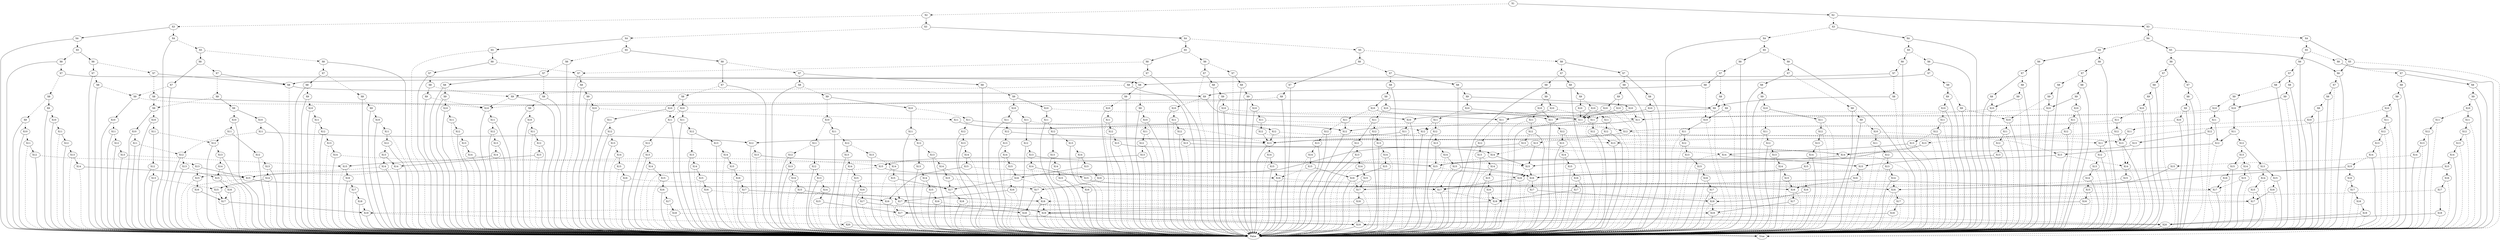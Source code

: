 digraph{140557341196592[label=X1]140557341196976[label="X2"]
140557341196592 -> 140557341196976[style=dashed label="" fontcolor = gray]
140557341211088[label="X3"]
140557341196976 -> 140557341211088[style=dashed label="" fontcolor = gray]
140557341208400[label="X4"]
140557341211088 -> 140557341208400[style=dashed label="" fontcolor = gray]
140557341203504[label="X5"]
140557341208400 -> 140557341203504[style=dashed label="" fontcolor = gray]
140557341209360[label="X6"]
140557341203504 -> 140557341209360[style=dashed label="" fontcolor = gray]
140557341208448[label="X7"]
140557341209360 -> 140557341208448[style=dashed label="" fontcolor = gray]
140557341202880[label="X8"]
140557341208448 -> 140557341202880[style=dashed label="" fontcolor = gray]
140557341199808[label="X9"]
140557341202880 -> 140557341199808[style=dashed label="" fontcolor = gray]
140557341205376[label="X10"]
140557341199808 -> 140557341205376[style=dashed label="" fontcolor = gray]
140557341210560[label="X11"]
140557341205376 -> 140557341210560[style=dashed label="" fontcolor = gray]
140557463621248[label="False"]
140557341210560 -> 140557463621248[style=dashed label="" fontcolor = gray]
140557341199952[label="X12 "]
140557341210560 -> 140557341199952 [label="" fontcolor = gray]
140557341209552[label="X13"]
140557341199952 -> 140557341209552[style=dashed label="" fontcolor = gray]
140557341197408[label="X14"]
140557341209552 -> 140557341197408[style=dashed label="" fontcolor = gray]
140557341210368[label="X15"]
140557341197408 -> 140557341210368[style=dashed label="" fontcolor = gray]
140557463621248[label="False"]
140557341210368 -> 140557463621248[style=dashed label="" fontcolor = gray]
140557341203552[label="X16 "]
140557341210368 -> 140557341203552 [label="" fontcolor = gray]
140557463621248[label="False"]
140557341203552 -> 140557463621248[style=dashed label="" fontcolor = gray]
140557341203168[label="X17 "]
140557341203552 -> 140557341203168 [label="" fontcolor = gray]
140557463621248[label="False"]
140557341203168 -> 140557463621248[style=dashed label="" fontcolor = gray]
140557341210752[label="X19 "]
140557341203168 -> 140557341210752 [label="" fontcolor = gray]
140557341201104[label="X20"]
140557341210752 -> 140557341201104[style=dashed label="" fontcolor = gray]
140557463621248[label="False"]
140557341201104 -> 140557463621248[style=dashed label="" fontcolor = gray]
140557463622064[label="True "]
140557341201104 -> 140557463622064 [label="" fontcolor = gray]
140557463621248[label="False "]
140557341210752 -> 140557463621248 [label="" fontcolor = gray]
140557463621248[label="False "]
140557341197408 -> 140557463621248 [label="" fontcolor = gray]
140557341199712[label="X14 "]
140557341209552 -> 140557341199712 [label="" fontcolor = gray]
140557341211472[label="X15"]
140557341199712 -> 140557341211472[style=dashed label="" fontcolor = gray]
140557463621248[label="False"]
140557341211472 -> 140557463621248[style=dashed label="" fontcolor = gray]
140557341199472[label="X16 "]
140557341211472 -> 140557341199472 [label="" fontcolor = gray]
140557463621248[label="False"]
140557341199472 -> 140557463621248[style=dashed label="" fontcolor = gray]
140557341210512[label="X17 "]
140557341199472 -> 140557341210512 [label="" fontcolor = gray]
140557463621248[label="False"]
140557341210512 -> 140557463621248[style=dashed label="" fontcolor = gray]
140557341203216[label="X18 "]
140557341210512 -> 140557341203216 [label="" fontcolor = gray]
140557463621248[label="False"]
140557341203216 -> 140557463621248[style=dashed label="" fontcolor = gray]
140557341202112[label="X19 "]
140557341203216 -> 140557341202112 [label="" fontcolor = gray]
140557463622064[label="True"]
140557341202112 -> 140557463622064[style=dashed label="" fontcolor = gray]
140557463621248[label="False "]
140557341202112 -> 140557463621248 [label="" fontcolor = gray]
140557463621248[label="False "]
140557341199712 -> 140557463621248 [label="" fontcolor = gray]
140557463621248[label="False "]
140557341199952 -> 140557463621248 [label="" fontcolor = gray]
140557463621248[label="False "]
140557341205376 -> 140557463621248 [label="" fontcolor = gray]
140557463621248[label="False "]
140557341199808 -> 140557463621248 [label="" fontcolor = gray]
140557463621248[label="False "]
140557341202880 -> 140557463621248 [label="" fontcolor = gray]
140557341211760[label="X8 "]
140557341208448 -> 140557341211760 [label="" fontcolor = gray]
140557341209648[label="X9"]
140557341211760 -> 140557341209648[style=dashed label="" fontcolor = gray]
140557341211904[label="X10"]
140557341209648 -> 140557341211904[style=dashed label="" fontcolor = gray]
140557341204752[label="X11"]
140557341211904 -> 140557341204752[style=dashed label="" fontcolor = gray]
140557463621248[label="False"]
140557341204752 -> 140557463621248[style=dashed label="" fontcolor = gray]
140557341200288[label="X12 "]
140557341204752 -> 140557341200288 [label="" fontcolor = gray]
140557341209504[label="X13"]
140557341200288 -> 140557341209504[style=dashed label="" fontcolor = gray]
140557463621248[label="False"]
140557341209504 -> 140557463621248[style=dashed label="" fontcolor = gray]
140557341208880[label="X14 "]
140557341209504 -> 140557341208880 [label="" fontcolor = gray]
140557341207248[label="X15"]
140557341208880 -> 140557341207248[style=dashed label="" fontcolor = gray]
140557463621248[label="False"]
140557341207248 -> 140557463621248[style=dashed label="" fontcolor = gray]
140557341207056[label="X16 "]
140557341207248 -> 140557341207056 [label="" fontcolor = gray]
140557463621248[label="False"]
140557341207056 -> 140557463621248[style=dashed label="" fontcolor = gray]
140557341209888[label="X17 "]
140557341207056 -> 140557341209888 [label="" fontcolor = gray]
140557463621248[label="False"]
140557341209888 -> 140557463621248[style=dashed label="" fontcolor = gray]
140557341205040[label="X18 "]
140557341209888 -> 140557341205040 [label="" fontcolor = gray]
140557463621248[label="False"]
140557341205040 -> 140557463621248[style=dashed label="" fontcolor = gray]
140557341211568[label="X19 "]
140557341205040 -> 140557341211568 [label="" fontcolor = gray]
140557341200432[label="X20"]
140557341211568 -> 140557341200432[style=dashed label="" fontcolor = gray]
140557463622064[label="True"]
140557341200432 -> 140557463622064[style=dashed label="" fontcolor = gray]
140557463621248[label="False "]
140557341200432 -> 140557463621248 [label="" fontcolor = gray]
140557463621248[label="False "]
140557341211568 -> 140557463621248 [label="" fontcolor = gray]
140557463621248[label="False "]
140557341208880 -> 140557463621248 [label="" fontcolor = gray]
140557463621248[label="False "]
140557341200288 -> 140557463621248 [label="" fontcolor = gray]
140557463621248[label="False "]
140557341211904 -> 140557463621248 [label="" fontcolor = gray]
140557463621248[label="False "]
140557341209648 -> 140557463621248 [label="" fontcolor = gray]
140557463621248[label="False "]
140557341211760 -> 140557463621248 [label="" fontcolor = gray]
140557463621248[label="False "]
140557341209360 -> 140557463621248 [label="" fontcolor = gray]
140557341201824[label="X6 "]
140557341203504 -> 140557341201824 [label="" fontcolor = gray]
140557341206240[label="X7"]
140557341201824 -> 140557341206240[style=dashed label="" fontcolor = gray]
140557341202592[label="X8"]
140557341206240 -> 140557341202592[style=dashed label="" fontcolor = gray]
140557341207728[label="X9"]
140557341202592 -> 140557341207728[style=dashed label="" fontcolor = gray]
140557341197744[label="X10"]
140557341207728 -> 140557341197744[style=dashed label="" fontcolor = gray]
140557341207200[label="X11"]
140557341197744 -> 140557341207200[style=dashed label="" fontcolor = gray]
140557341200384[label="X12"]
140557341207200 -> 140557341200384[style=dashed label="" fontcolor = gray]
140557341211856[label="X13"]
140557341200384 -> 140557341211856[style=dashed label="" fontcolor = gray]
140557341206528[label="X14"]
140557341211856 -> 140557341206528[style=dashed label="" fontcolor = gray]
140557463621248[label="False"]
140557341206528 -> 140557463621248[style=dashed label="" fontcolor = gray]
140557341203792[label="X15 "]
140557341206528 -> 140557341203792 [label="" fontcolor = gray]
140557463621248[label="False"]
140557341203792 -> 140557463621248[style=dashed label="" fontcolor = gray]
140557341207488[label="X16 "]
140557341203792 -> 140557341207488 [label="" fontcolor = gray]
140557341203168[label="X17"]
140557341207488 -> 140557341203168[style=dashed label="" fontcolor = gray]
140557463621248[label="False "]
140557341207488 -> 140557463621248 [label="" fontcolor = gray]
140557463621248[label="False "]
140557341211856 -> 140557463621248 [label="" fontcolor = gray]
140557463621248[label="False "]
140557341200384 -> 140557463621248 [label="" fontcolor = gray]
140557341206576[label="X12 "]
140557341207200 -> 140557341206576 [label="" fontcolor = gray]
140557341208544[label="X13"]
140557341206576 -> 140557341208544[style=dashed label="" fontcolor = gray]
140557341205712[label="X15"]
140557341208544 -> 140557341205712[style=dashed label="" fontcolor = gray]
140557463621248[label="False"]
140557341205712 -> 140557463621248[style=dashed label="" fontcolor = gray]
140557341203168[label="X17 "]
140557341205712 -> 140557341203168 [label="" fontcolor = gray]
140557463621248[label="False "]
140557341208544 -> 140557463621248 [label="" fontcolor = gray]
140557463621248[label="False "]
140557341206576 -> 140557463621248 [label="" fontcolor = gray]
140557463621248[label="False "]
140557341197744 -> 140557463621248 [label="" fontcolor = gray]
140557341201968[label="X10 "]
140557341207728 -> 140557341201968 [label="" fontcolor = gray]
140557341199856[label="X11"]
140557341201968 -> 140557341199856[style=dashed label="" fontcolor = gray]
140557341210320[label="X12"]
140557341199856 -> 140557341210320[style=dashed label="" fontcolor = gray]
140557341201200[label="X13"]
140557341210320 -> 140557341201200[style=dashed label="" fontcolor = gray]
140557341203792[label="X15"]
140557341201200 -> 140557341203792[style=dashed label="" fontcolor = gray]
140557463621248[label="False "]
140557341201200 -> 140557463621248 [label="" fontcolor = gray]
140557463621248[label="False "]
140557341210320 -> 140557463621248 [label="" fontcolor = gray]
140557463621248[label="False "]
140557341199856 -> 140557463621248 [label="" fontcolor = gray]
140557463621248[label="False "]
140557341201968 -> 140557463621248 [label="" fontcolor = gray]
140557341198848[label="X9 "]
140557341202592 -> 140557341198848 [label="" fontcolor = gray]
140557341203360[label="X10"]
140557341198848 -> 140557341203360[style=dashed label="" fontcolor = gray]
140557341196496[label="X11"]
140557341203360 -> 140557341196496[style=dashed label="" fontcolor = gray]
140557341200384[label="X12"]
140557341196496 -> 140557341200384[style=dashed label="" fontcolor = gray]
140557341206960[label="X12 "]
140557341196496 -> 140557341206960 [label="" fontcolor = gray]
140557341206048[label="X13"]
140557341206960 -> 140557341206048[style=dashed label="" fontcolor = gray]
140557341209792[label="X14"]
140557341206048 -> 140557341209792[style=dashed label="" fontcolor = gray]
140557463621248[label="False"]
140557341209792 -> 140557463621248[style=dashed label="" fontcolor = gray]
140557341205712[label="X15 "]
140557341209792 -> 140557341205712 [label="" fontcolor = gray]
140557463621248[label="False "]
140557341206048 -> 140557463621248 [label="" fontcolor = gray]
140557463621248[label="False "]
140557341206960 -> 140557463621248 [label="" fontcolor = gray]
140557463621248[label="False "]
140557341203360 -> 140557463621248 [label="" fontcolor = gray]
140557341204512[label="X10 "]
140557341198848 -> 140557341204512 [label="" fontcolor = gray]
140557341198080[label="X11"]
140557341204512 -> 140557341198080[style=dashed label="" fontcolor = gray]
140557341210320[label="X12"]
140557341198080 -> 140557341210320[style=dashed label="" fontcolor = gray]
140557341205280[label="X12 "]
140557341198080 -> 140557341205280 [label="" fontcolor = gray]
140557341202160[label="X13"]
140557341205280 -> 140557341202160[style=dashed label="" fontcolor = gray]
140557463621248[label="False"]
140557341202160 -> 140557463621248[style=dashed label="" fontcolor = gray]
140557341211616[label="X15 "]
140557341202160 -> 140557341211616 [label="" fontcolor = gray]
140557341201536[label="X16"]
140557341211616 -> 140557341201536[style=dashed label="" fontcolor = gray]
140557463621248[label="False"]
140557341201536 -> 140557463621248[style=dashed label="" fontcolor = gray]
140557341202736[label="X17 "]
140557341201536 -> 140557341202736 [label="" fontcolor = gray]
140557341203696[label="X18"]
140557341202736 -> 140557341203696[style=dashed label="" fontcolor = gray]
140557463621248[label="False"]
140557341203696 -> 140557463621248[style=dashed label="" fontcolor = gray]
140557341202496[label="X19 "]
140557341203696 -> 140557341202496 [label="" fontcolor = gray]
140557463621248[label="False"]
140557341202496 -> 140557463621248[style=dashed label="" fontcolor = gray]
140557341200432[label="X20 "]
140557341202496 -> 140557341200432 [label="" fontcolor = gray]
140557463621248[label="False "]
140557341202736 -> 140557463621248 [label="" fontcolor = gray]
140557463621248[label="False "]
140557341211616 -> 140557463621248 [label="" fontcolor = gray]
140557463621248[label="False "]
140557341205280 -> 140557463621248 [label="" fontcolor = gray]
140557463621248[label="False "]
140557341204512 -> 140557463621248 [label="" fontcolor = gray]
140557325648416[label="X8 "]
140557341206240 -> 140557325648416 [label="" fontcolor = gray]
140557463621248[label="False"]
140557325648416 -> 140557463621248[style=dashed label="" fontcolor = gray]
140558023035200[label="X9 "]
140557325648416 -> 140558023035200 [label="" fontcolor = gray]
140557463628976[label="X10"]
140558023035200 -> 140557463628976[style=dashed label="" fontcolor = gray]
140557341206672[label="X11"]
140557463628976 -> 140557341206672[style=dashed label="" fontcolor = gray]
140557463621248[label="False"]
140557341206672 -> 140557463621248[style=dashed label="" fontcolor = gray]
140557341201488[label="X12 "]
140557341206672 -> 140557341201488 [label="" fontcolor = gray]
140557341207920[label="X13"]
140557341201488 -> 140557341207920[style=dashed label="" fontcolor = gray]
140557463621248[label="False"]
140557341207920 -> 140557463621248[style=dashed label="" fontcolor = gray]
140557341196928[label="X14 "]
140557341207920 -> 140557341196928 [label="" fontcolor = gray]
140557463621248[label="False"]
140557341196928 -> 140557463621248[style=dashed label="" fontcolor = gray]
140557341211616[label="X15 "]
140557341196928 -> 140557341211616 [label="" fontcolor = gray]
140557463621248[label="False "]
140557341201488 -> 140557463621248 [label="" fontcolor = gray]
140557463621248[label="False "]
140557463628976 -> 140557463621248 [label="" fontcolor = gray]
140557463632576[label="X10 "]
140558023035200 -> 140557463632576 [label="" fontcolor = gray]
140557341202640[label="X11"]
140557463632576 -> 140557341202640[style=dashed label="" fontcolor = gray]
140557463621248[label="False"]
140557341202640 -> 140557463621248[style=dashed label="" fontcolor = gray]
140557341205280[label="X12 "]
140557341202640 -> 140557341205280 [label="" fontcolor = gray]
140557463621248[label="False "]
140557463632576 -> 140557463621248 [label="" fontcolor = gray]
140557325655808[label="X7 "]
140557341201824 -> 140557325655808 [label="" fontcolor = gray]
140558022485296[label="X9"]
140557325655808 -> 140558022485296[style=dashed label="" fontcolor = gray]
140557341204944[label="X10"]
140558022485296 -> 140557341204944[style=dashed label="" fontcolor = gray]
140557341209600[label="X11"]
140557341204944 -> 140557341209600[style=dashed label="" fontcolor = gray]
140557341205424[label="X12"]
140557341209600 -> 140557341205424[style=dashed label="" fontcolor = gray]
140557341203456[label="X13"]
140557341205424 -> 140557341203456[style=dashed label="" fontcolor = gray]
140557341203984[label="X14"]
140557341203456 -> 140557341203984[style=dashed label="" fontcolor = gray]
140557463621248[label="False"]
140557341203984 -> 140557463621248[style=dashed label="" fontcolor = gray]
140557341210272[label="X15 "]
140557341203984 -> 140557341210272 [label="" fontcolor = gray]
140557463621248[label="False"]
140557341210272 -> 140557463621248[style=dashed label="" fontcolor = gray]
140557341200000[label="X16 "]
140557341210272 -> 140557341200000 [label="" fontcolor = gray]
140557341202256[label="X17"]
140557341200000 -> 140557341202256[style=dashed label="" fontcolor = gray]
140557463621248[label="False"]
140557341202256 -> 140557463621248[style=dashed label="" fontcolor = gray]
140557341197168[label="X18 "]
140557341202256 -> 140557341197168 [label="" fontcolor = gray]
140557341210752[label="X19"]
140557341197168 -> 140557341210752[style=dashed label="" fontcolor = gray]
140557463621248[label="False "]
140557341197168 -> 140557463621248 [label="" fontcolor = gray]
140557463621248[label="False "]
140557341200000 -> 140557463621248 [label="" fontcolor = gray]
140557463621248[label="False "]
140557341203456 -> 140557463621248 [label="" fontcolor = gray]
140557463621248[label="False "]
140557341205424 -> 140557463621248 [label="" fontcolor = gray]
140557463621248[label="False "]
140557341209600 -> 140557463621248 [label="" fontcolor = gray]
140557463621248[label="False "]
140557341204944 -> 140557463621248 [label="" fontcolor = gray]
140557341210032[label="X10 "]
140558022485296 -> 140557341210032 [label="" fontcolor = gray]
140557341208688[label="X11"]
140557341210032 -> 140557341208688[style=dashed label="" fontcolor = gray]
140557341205136[label="X12"]
140557341208688 -> 140557341205136[style=dashed label="" fontcolor = gray]
140557341208304[label="X13"]
140557341205136 -> 140557341208304[style=dashed label="" fontcolor = gray]
140557341210272[label="X15"]
140557341208304 -> 140557341210272[style=dashed label="" fontcolor = gray]
140557463621248[label="False "]
140557341208304 -> 140557463621248 [label="" fontcolor = gray]
140557463621248[label="False "]
140557341205136 -> 140557463621248 [label="" fontcolor = gray]
140557463621248[label="False "]
140557341208688 -> 140557463621248 [label="" fontcolor = gray]
140557463621248[label="False "]
140557341210032 -> 140557463621248 [label="" fontcolor = gray]
140557463621248[label="False "]
140557325655808 -> 140557463621248 [label="" fontcolor = gray]
140557463621248[label="False "]
140557341208400 -> 140557463621248 [label="" fontcolor = gray]
140557325656912[label="X4 "]
140557341211088 -> 140557325656912 [label="" fontcolor = gray]
140557463626192[label="X5"]
140557325656912 -> 140557463626192[style=dashed label="" fontcolor = gray]
140557341211520[label="X6"]
140557463626192 -> 140557341211520[style=dashed label="" fontcolor = gray]
140557341206432[label="X7"]
140557341211520 -> 140557341206432[style=dashed label="" fontcolor = gray]
140557341206000[label="X8"]
140557341206432 -> 140557341206000[style=dashed label="" fontcolor = gray]
140557341202688[label="X9"]
140557341206000 -> 140557341202688[style=dashed label="" fontcolor = gray]
140557341197648[label="X10"]
140557341202688 -> 140557341197648[style=dashed label="" fontcolor = gray]
140557341200720[label="X11"]
140557341197648 -> 140557341200720[style=dashed label="" fontcolor = gray]
140557463621248[label="False"]
140557341200720 -> 140557463621248[style=dashed label="" fontcolor = gray]
140557341199232[label="X12 "]
140557341200720 -> 140557341199232 [label="" fontcolor = gray]
140557341206384[label="X13"]
140557341199232 -> 140557341206384[style=dashed label="" fontcolor = gray]
140557341210368[label="X15"]
140557341206384 -> 140557341210368[style=dashed label="" fontcolor = gray]
140557341211472[label="X15 "]
140557341206384 -> 140557341211472 [label="" fontcolor = gray]
140557463621248[label="False "]
140557341199232 -> 140557463621248 [label="" fontcolor = gray]
140557463621248[label="False "]
140557341197648 -> 140557463621248 [label="" fontcolor = gray]
140557463621248[label="False "]
140557341202688 -> 140557463621248 [label="" fontcolor = gray]
140557341208352[label="X9 "]
140557341206000 -> 140557341208352 [label="" fontcolor = gray]
140557341198272[label="X10"]
140557341208352 -> 140557341198272[style=dashed label="" fontcolor = gray]
140557341210416[label="X11"]
140557341198272 -> 140557341210416[style=dashed label="" fontcolor = gray]
140557463621248[label="False"]
140557341210416 -> 140557463621248[style=dashed label="" fontcolor = gray]
140557341198416[label="X12 "]
140557341210416 -> 140557341198416 [label="" fontcolor = gray]
140557341203936[label="X13"]
140557341198416 -> 140557341203936[style=dashed label="" fontcolor = gray]
140557463621248[label="False"]
140557341203936 -> 140557463621248[style=dashed label="" fontcolor = gray]
140558027140320[label="X14 "]
140557341203936 -> 140558027140320 [label="" fontcolor = gray]
140557463621248[label="False"]
140558027140320 -> 140557463621248[style=dashed label="" fontcolor = gray]
140557341211472[label="X15 "]
140558027140320 -> 140557341211472 [label="" fontcolor = gray]
140557463621248[label="False "]
140557341198416 -> 140557463621248 [label="" fontcolor = gray]
140557463621248[label="False "]
140557341198272 -> 140557463621248 [label="" fontcolor = gray]
140557463621248[label="False "]
140557341208352 -> 140557463621248 [label="" fontcolor = gray]
140557341207152[label="X8 "]
140557341206432 -> 140557341207152 [label="" fontcolor = gray]
140557341205760[label="X9"]
140557341207152 -> 140557341205760[style=dashed label="" fontcolor = gray]
140557341211184[label="X10"]
140557341205760 -> 140557341211184[style=dashed label="" fontcolor = gray]
140557341204272[label="X11"]
140557341211184 -> 140557341204272[style=dashed label="" fontcolor = gray]
140557463621248[label="False"]
140557341204272 -> 140557463621248[style=dashed label="" fontcolor = gray]
140558027143008[label="X12 "]
140557341204272 -> 140558027143008 [label="" fontcolor = gray]
140558027139024[label="X13"]
140558027143008 -> 140558027139024[style=dashed label="" fontcolor = gray]
140557463621248[label="False"]
140558027139024 -> 140557463621248[style=dashed label="" fontcolor = gray]
140557341207248[label="X15 "]
140558027139024 -> 140557341207248 [label="" fontcolor = gray]
140557463621248[label="False "]
140558027143008 -> 140557463621248 [label="" fontcolor = gray]
140557463621248[label="False "]
140557341211184 -> 140557463621248 [label="" fontcolor = gray]
140557463621248[label="False "]
140557341205760 -> 140557463621248 [label="" fontcolor = gray]
140557341211376[label="X9 "]
140557341207152 -> 140557341211376 [label="" fontcolor = gray]
140557341211136[label="X10"]
140557341211376 -> 140557341211136[style=dashed label="" fontcolor = gray]
140557341198896[label="X11"]
140557341211136 -> 140557341198896[style=dashed label="" fontcolor = gray]
140557463621248[label="False"]
140557341198896 -> 140557463621248[style=dashed label="" fontcolor = gray]
140558027134992[label="X12 "]
140557341198896 -> 140558027134992 [label="" fontcolor = gray]
140558027137872[label="X13"]
140558027134992 -> 140558027137872[style=dashed label="" fontcolor = gray]
140557463621248[label="False"]
140558027137872 -> 140557463621248[style=dashed label="" fontcolor = gray]
140558027135376[label="X14 "]
140558027137872 -> 140558027135376 [label="" fontcolor = gray]
140557463621248[label="False"]
140558027135376 -> 140557463621248[style=dashed label="" fontcolor = gray]
140558027137200[label="X15 "]
140558027135376 -> 140558027137200 [label="" fontcolor = gray]
140557341201536[label="X16"]
140558027137200 -> 140557341201536[style=dashed label="" fontcolor = gray]
140557341207056[label="X16 "]
140558027137200 -> 140557341207056 [label="" fontcolor = gray]
140557463621248[label="False "]
140558027134992 -> 140557463621248 [label="" fontcolor = gray]
140557463621248[label="False "]
140557341211136 -> 140557463621248 [label="" fontcolor = gray]
140557463621248[label="False "]
140557341211376 -> 140557463621248 [label="" fontcolor = gray]
140557463621248[label="False "]
140557341211520 -> 140557463621248 [label="" fontcolor = gray]
140557341207296[label="X6 "]
140557463626192 -> 140557341207296 [label="" fontcolor = gray]
140557341200624[label="X7"]
140557341207296 -> 140557341200624[style=dashed label="" fontcolor = gray]
140557341209024[label="X8"]
140557341200624 -> 140557341209024[style=dashed label="" fontcolor = gray]
140557341207728[label="X9"]
140557341209024 -> 140557341207728[style=dashed label="" fontcolor = gray]
140557341208160[label="X9 "]
140557341209024 -> 140557341208160 [label="" fontcolor = gray]
140557463621248[label="False"]
140557341208160 -> 140557463621248[style=dashed label="" fontcolor = gray]
140557463632576[label="X10 "]
140557341208160 -> 140557463632576 [label="" fontcolor = gray]
140557325648416[label="X8 "]
140557341200624 -> 140557325648416 [label="" fontcolor = gray]
140557341212528[label="X7 "]
140557341207296 -> 140557341212528 [label="" fontcolor = gray]
140557341205808[label="X8"]
140557341212528 -> 140557341205808[style=dashed label="" fontcolor = gray]
140558022485296[label="X9"]
140557341205808 -> 140558022485296[style=dashed label="" fontcolor = gray]
140557463621248[label="False "]
140557341205808 -> 140557463621248 [label="" fontcolor = gray]
140557463621248[label="False "]
140557341212528 -> 140557463621248 [label="" fontcolor = gray]
140557463621248[label="False "]
140557325656912 -> 140557463621248 [label="" fontcolor = gray]
140557325652784[label="X3 "]
140557341196976 -> 140557325652784 [label="" fontcolor = gray]
140557463627824[label="X4"]
140557325652784 -> 140557463627824[style=dashed label="" fontcolor = gray]
140557341198176[label="X5"]
140557463627824 -> 140557341198176[style=dashed label="" fontcolor = gray]
140557341206624[label="X6"]
140557341198176 -> 140557341206624[style=dashed label="" fontcolor = gray]
140557341197024[label="X7"]
140557341206624 -> 140557341197024[style=dashed label="" fontcolor = gray]
140558027133312[label="X8"]
140557341197024 -> 140558027133312[style=dashed label="" fontcolor = gray]
140558027136288[label="X9"]
140558027133312 -> 140558027136288[style=dashed label="" fontcolor = gray]
140558027141520[label="X10"]
140558027136288 -> 140558027141520[style=dashed label="" fontcolor = gray]
140558027139168[label="X11"]
140558027141520 -> 140558027139168[style=dashed label="" fontcolor = gray]
140557463621248[label="False"]
140558027139168 -> 140557463621248[style=dashed label="" fontcolor = gray]
140558027138544[label="X12 "]
140558027139168 -> 140558027138544 [label="" fontcolor = gray]
140558027139408[label="X13"]
140558027138544 -> 140558027139408[style=dashed label="" fontcolor = gray]
140557463621248[label="False"]
140558027139408 -> 140557463621248[style=dashed label="" fontcolor = gray]
140557341199712[label="X14 "]
140558027139408 -> 140557341199712 [label="" fontcolor = gray]
140557463621248[label="False "]
140558027138544 -> 140557463621248 [label="" fontcolor = gray]
140557463621248[label="False "]
140558027141520 -> 140557463621248 [label="" fontcolor = gray]
140557463621248[label="False "]
140558027136288 -> 140557463621248 [label="" fontcolor = gray]
140557463621248[label="False "]
140558027133312 -> 140557463621248 [label="" fontcolor = gray]
140558027140656[label="X8 "]
140557341197024 -> 140558027140656 [label="" fontcolor = gray]
140558027140080[label="X9"]
140558027140656 -> 140558027140080[style=dashed label="" fontcolor = gray]
140558027135616[label="X10"]
140558027140080 -> 140558027135616[style=dashed label="" fontcolor = gray]
140558027139552[label="X11"]
140558027135616 -> 140558027139552[style=dashed label="" fontcolor = gray]
140557463621248[label="False"]
140558027139552 -> 140557463621248[style=dashed label="" fontcolor = gray]
140558027140416[label="X12 "]
140558027139552 -> 140558027140416 [label="" fontcolor = gray]
140558027142720[label="X13"]
140558027140416 -> 140558027142720[style=dashed label="" fontcolor = gray]
140557463621248[label="False"]
140558027142720 -> 140557463621248[style=dashed label="" fontcolor = gray]
140558027142912[label="X14 "]
140558027142720 -> 140558027142912 [label="" fontcolor = gray]
140558027137200[label="X15"]
140558027142912 -> 140558027137200[style=dashed label="" fontcolor = gray]
140557463621248[label="False "]
140558027142912 -> 140557463621248 [label="" fontcolor = gray]
140557463621248[label="False "]
140558027140416 -> 140557463621248 [label="" fontcolor = gray]
140557463621248[label="False "]
140558027135616 -> 140557463621248 [label="" fontcolor = gray]
140557463621248[label="False "]
140558027140080 -> 140557463621248 [label="" fontcolor = gray]
140557463621248[label="False "]
140558027140656 -> 140557463621248 [label="" fontcolor = gray]
140557463621248[label="False "]
140557341206624 -> 140557463621248 [label="" fontcolor = gray]
140557341197552[label="X6 "]
140557341198176 -> 140557341197552 [label="" fontcolor = gray]
140558027137968[label="X7"]
140557341197552 -> 140558027137968[style=dashed label="" fontcolor = gray]
140558027139744[label="X8"]
140558027137968 -> 140558027139744[style=dashed label="" fontcolor = gray]
140558027131152[label="X9"]
140558027139744 -> 140558027131152[style=dashed label="" fontcolor = gray]
140558027136960[label="X10"]
140558027131152 -> 140558027136960[style=dashed label="" fontcolor = gray]
140558027133504[label="X11"]
140558027136960 -> 140558027133504[style=dashed label="" fontcolor = gray]
140558027139792[label="X12"]
140558027133504 -> 140558027139792[style=dashed label="" fontcolor = gray]
140558027138928[label="X13"]
140558027139792 -> 140558027138928[style=dashed label="" fontcolor = gray]
140558027140272[label="X14"]
140558027138928 -> 140558027140272[style=dashed label="" fontcolor = gray]
140557463621248[label="False"]
140558027140272 -> 140557463621248[style=dashed label="" fontcolor = gray]
140558027140704[label="X15 "]
140558027140272 -> 140558027140704 [label="" fontcolor = gray]
140557463621248[label="False"]
140558027140704 -> 140557463621248[style=dashed label="" fontcolor = gray]
140558027131968[label="X16 "]
140558027140704 -> 140558027131968 [label="" fontcolor = gray]
140558027132688[label="X17"]
140558027131968 -> 140558027132688[style=dashed label="" fontcolor = gray]
140557463621248[label="False"]
140558027132688 -> 140557463621248[style=dashed label="" fontcolor = gray]
140557341202112[label="X19 "]
140558027132688 -> 140557341202112 [label="" fontcolor = gray]
140557463621248[label="False "]
140558027131968 -> 140557463621248 [label="" fontcolor = gray]
140557463621248[label="False "]
140558027138928 -> 140557463621248 [label="" fontcolor = gray]
140557463621248[label="False "]
140558027139792 -> 140557463621248 [label="" fontcolor = gray]
140558027138688[label="X12 "]
140558027133504 -> 140558027138688 [label="" fontcolor = gray]
140558027143536[label="X13"]
140558027138688 -> 140558027143536[style=dashed label="" fontcolor = gray]
140558027141328[label="X14"]
140558027143536 -> 140558027141328[style=dashed label="" fontcolor = gray]
140557463621248[label="False"]
140558027141328 -> 140557463621248[style=dashed label="" fontcolor = gray]
140558027131392[label="X15 "]
140558027141328 -> 140558027131392 [label="" fontcolor = gray]
140557463621248[label="False"]
140558027131392 -> 140557463621248[style=dashed label="" fontcolor = gray]
140558027132688[label="X17 "]
140558027131392 -> 140558027132688 [label="" fontcolor = gray]
140557463621248[label="False "]
140558027143536 -> 140557463621248 [label="" fontcolor = gray]
140557463621248[label="False "]
140558027138688 -> 140557463621248 [label="" fontcolor = gray]
140558027137728[label="X11 "]
140558027136960 -> 140558027137728 [label="" fontcolor = gray]
140558027137344[label="X12"]
140558027137728 -> 140558027137344[style=dashed label="" fontcolor = gray]
140558027138448[label="X13"]
140558027137344 -> 140558027138448[style=dashed label="" fontcolor = gray]
140558027130864[label="X14"]
140558027138448 -> 140558027130864[style=dashed label="" fontcolor = gray]
140557463621248[label="False"]
140558027130864 -> 140557463621248[style=dashed label="" fontcolor = gray]
140558027129088[label="X15 "]
140558027130864 -> 140558027129088 [label="" fontcolor = gray]
140558027129136[label="X17"]
140558027129088 -> 140558027129136[style=dashed label="" fontcolor = gray]
140557463621248[label="False"]
140558027129136 -> 140557463621248[style=dashed label="" fontcolor = gray]
140558027133840[label="X18 "]
140558027129136 -> 140558027133840 [label="" fontcolor = gray]
140557341200432[label="X20"]
140558027133840 -> 140557341200432[style=dashed label="" fontcolor = gray]
140557463621248[label="False "]
140558027133840 -> 140557463621248 [label="" fontcolor = gray]
140558027131584[label="X17 "]
140558027129088 -> 140558027131584 [label="" fontcolor = gray]
140557463621248[label="False"]
140558027131584 -> 140557463621248[style=dashed label="" fontcolor = gray]
140558027141568[label="X18 "]
140558027131584 -> 140558027141568 [label="" fontcolor = gray]
140557341211568[label="X19"]
140558027141568 -> 140557341211568[style=dashed label="" fontcolor = gray]
140557463621248[label="False "]
140558027141568 -> 140557463621248 [label="" fontcolor = gray]
140557463621248[label="False "]
140558027138448 -> 140557463621248 [label="" fontcolor = gray]
140558027132304[label="X13 "]
140558027137344 -> 140558027132304 [label="" fontcolor = gray]
140558027143728[label="X14"]
140558027132304 -> 140558027143728[style=dashed label="" fontcolor = gray]
140557463621248[label="False"]
140558027143728 -> 140557463621248[style=dashed label="" fontcolor = gray]
140558027142432[label="X15 "]
140558027143728 -> 140558027142432 [label="" fontcolor = gray]
140558027136768[label="X16"]
140558027142432 -> 140558027136768[style=dashed label="" fontcolor = gray]
140558027133360[label="X17"]
140558027136768 -> 140558027133360[style=dashed label="" fontcolor = gray]
140557463621248[label="False"]
140558027133360 -> 140557463621248[style=dashed label="" fontcolor = gray]
140557341202496[label="X19 "]
140558027133360 -> 140557341202496 [label="" fontcolor = gray]
140557463621248[label="False "]
140558027136768 -> 140557463621248 [label="" fontcolor = gray]
140557463621248[label="False "]
140558027142432 -> 140557463621248 [label="" fontcolor = gray]
140557463621248[label="False "]
140558027132304 -> 140557463621248 [label="" fontcolor = gray]
140557463621248[label="False "]
140558027137728 -> 140557463621248 [label="" fontcolor = gray]
140558027139216[label="X10 "]
140558027131152 -> 140558027139216 [label="" fontcolor = gray]
140558027130672[label="X11"]
140558027139216 -> 140558027130672[style=dashed label="" fontcolor = gray]
140558027132928[label="X12"]
140558027130672 -> 140558027132928[style=dashed label="" fontcolor = gray]
140558027141040[label="X13"]
140558027132928 -> 140558027141040[style=dashed label="" fontcolor = gray]
140558027141664[label="X14"]
140558027141040 -> 140558027141664[style=dashed label="" fontcolor = gray]
140557463621248[label="False"]
140558027141664 -> 140557463621248[style=dashed label="" fontcolor = gray]
140558027130912[label="X15 "]
140558027141664 -> 140558027130912 [label="" fontcolor = gray]
140558027139264[label="X16"]
140558027130912 -> 140558027139264[style=dashed label="" fontcolor = gray]
140557341202736[label="X17"]
140558027139264 -> 140557341202736[style=dashed label="" fontcolor = gray]
140557463621248[label="False "]
140558027139264 -> 140557463621248 [label="" fontcolor = gray]
140558027131968[label="X16 "]
140558027130912 -> 140558027131968 [label="" fontcolor = gray]
140557463621248[label="False "]
140558027141040 -> 140557463621248 [label="" fontcolor = gray]
140557463621248[label="False "]
140558027132928 -> 140557463621248 [label="" fontcolor = gray]
140558027134464[label="X12 "]
140558027130672 -> 140558027134464 [label="" fontcolor = gray]
140558027144688[label="X13"]
140558027134464 -> 140558027144688[style=dashed label="" fontcolor = gray]
140558027133456[label="X14"]
140558027144688 -> 140558027133456[style=dashed label="" fontcolor = gray]
140557463621248[label="False"]
140558027133456 -> 140557463621248[style=dashed label="" fontcolor = gray]
140558027137920[label="X15 "]
140558027133456 -> 140558027137920 [label="" fontcolor = gray]
140557341202736[label="X17"]
140558027137920 -> 140557341202736[style=dashed label="" fontcolor = gray]
140557463621248[label="False "]
140558027137920 -> 140557463621248 [label="" fontcolor = gray]
140557341211616[label="X15 "]
140558027144688 -> 140557341211616 [label="" fontcolor = gray]
140557463621248[label="False "]
140558027134464 -> 140557463621248 [label="" fontcolor = gray]
140558027129328[label="X11 "]
140558027139216 -> 140558027129328 [label="" fontcolor = gray]
140558027133984[label="X12"]
140558027129328 -> 140558027133984[style=dashed label="" fontcolor = gray]
140558027134416[label="X13"]
140558027133984 -> 140558027134416[style=dashed label="" fontcolor = gray]
140558027132640[label="X14"]
140558027134416 -> 140558027132640[style=dashed label="" fontcolor = gray]
140557463621248[label="False"]
140558027132640 -> 140557463621248[style=dashed label="" fontcolor = gray]
140558027129424[label="X15 "]
140558027132640 -> 140558027129424 [label="" fontcolor = gray]
140558027139984[label="X17"]
140558027129424 -> 140558027139984[style=dashed label="" fontcolor = gray]
140558027134704[label="X18"]
140558027139984 -> 140558027134704[style=dashed label="" fontcolor = gray]
140557341202496[label="X19"]
140558027134704 -> 140557341202496[style=dashed label="" fontcolor = gray]
140557463621248[label="False "]
140558027134704 -> 140557463621248 [label="" fontcolor = gray]
140558027133840[label="X18 "]
140558027139984 -> 140558027133840 [label="" fontcolor = gray]
140558027131584[label="X17 "]
140558027129424 -> 140558027131584 [label="" fontcolor = gray]
140557463621248[label="False "]
140558027134416 -> 140557463621248 [label="" fontcolor = gray]
140558027136048[label="X13 "]
140558027133984 -> 140558027136048 [label="" fontcolor = gray]
140558027138640[label="X14"]
140558027136048 -> 140558027138640[style=dashed label="" fontcolor = gray]
140557463621248[label="False"]
140558027138640 -> 140557463621248[style=dashed label="" fontcolor = gray]
140558027130576[label="X15 "]
140558027138640 -> 140558027130576 [label="" fontcolor = gray]
140558027129520[label="X16"]
140558027130576 -> 140558027129520[style=dashed label="" fontcolor = gray]
140557341202496[label="X19"]
140558027129520 -> 140557341202496[style=dashed label="" fontcolor = gray]
140557463621248[label="False "]
140558027129520 -> 140557463621248 [label="" fontcolor = gray]
140557463621248[label="False "]
140558027130576 -> 140557463621248 [label="" fontcolor = gray]
140557463621248[label="False "]
140558027136048 -> 140557463621248 [label="" fontcolor = gray]
140557463621248[label="False "]
140558027129328 -> 140557463621248 [label="" fontcolor = gray]
140557463621248[label="False "]
140558027139744 -> 140557463621248 [label="" fontcolor = gray]
140558027144784[label="X8 "]
140558027137968 -> 140558027144784 [label="" fontcolor = gray]
140558027133168[label="X9"]
140558027144784 -> 140558027133168[style=dashed label="" fontcolor = gray]
140558027131872[label="X10"]
140558027133168 -> 140558027131872[style=dashed label="" fontcolor = gray]
140558027135952[label="X11"]
140558027131872 -> 140558027135952[style=dashed label="" fontcolor = gray]
140558027129664[label="X12"]
140558027135952 -> 140558027129664[style=dashed label="" fontcolor = gray]
140558027137440[label="X13"]
140558027129664 -> 140558027137440[style=dashed label="" fontcolor = gray]
140558027137632[label="X14"]
140558027137440 -> 140558027137632[style=dashed label="" fontcolor = gray]
140557463621248[label="False"]
140558027137632 -> 140557463621248[style=dashed label="" fontcolor = gray]
140558027135760[label="X15 "]
140558027137632 -> 140558027135760 [label="" fontcolor = gray]
140558027139264[label="X16"]
140558027135760 -> 140558027139264[style=dashed label="" fontcolor = gray]
140557463621248[label="False "]
140558027135760 -> 140557463621248 [label="" fontcolor = gray]
140557463621248[label="False "]
140558027137440 -> 140557463621248 [label="" fontcolor = gray]
140557463621248[label="False "]
140558027129664 -> 140557463621248 [label="" fontcolor = gray]
140558027139696[label="X12 "]
140558027135952 -> 140558027139696 [label="" fontcolor = gray]
140558027142192[label="X13"]
140558027139696 -> 140558027142192[style=dashed label="" fontcolor = gray]
140558027131536[label="X14"]
140558027142192 -> 140558027131536[style=dashed label="" fontcolor = gray]
140557463621248[label="False"]
140558027131536 -> 140557463621248[style=dashed label="" fontcolor = gray]
140558027134512[label="X15 "]
140558027131536 -> 140558027134512 [label="" fontcolor = gray]
140557341202736[label="X17"]
140558027134512 -> 140557341202736[style=dashed label="" fontcolor = gray]
140558027132880[label="X16 "]
140558027134512 -> 140558027132880 [label="" fontcolor = gray]
140557463621248[label="False"]
140558027132880 -> 140557463621248[style=dashed label="" fontcolor = gray]
140558027140896[label="X17 "]
140558027132880 -> 140558027140896 [label="" fontcolor = gray]
140557463621248[label="False"]
140558027140896 -> 140557463621248[style=dashed label="" fontcolor = gray]
140557341211568[label="X19 "]
140558027140896 -> 140557341211568 [label="" fontcolor = gray]
140557341211616[label="X15 "]
140558027142192 -> 140557341211616 [label="" fontcolor = gray]
140557463621248[label="False "]
140558027139696 -> 140557463621248 [label="" fontcolor = gray]
140558027130048[label="X11 "]
140558027131872 -> 140558027130048 [label="" fontcolor = gray]
140558027131008[label="X12"]
140558027130048 -> 140558027131008[style=dashed label="" fontcolor = gray]
140558027141424[label="X13"]
140558027131008 -> 140558027141424[style=dashed label="" fontcolor = gray]
140558027140032[label="X14"]
140558027141424 -> 140558027140032[style=dashed label="" fontcolor = gray]
140557463621248[label="False"]
140558027140032 -> 140557463621248[style=dashed label="" fontcolor = gray]
140558027138208[label="X15 "]
140558027140032 -> 140558027138208 [label="" fontcolor = gray]
140558027130384[label="X16"]
140558027138208 -> 140558027130384[style=dashed label="" fontcolor = gray]
140557463621248[label="False"]
140558027130384 -> 140557463621248[style=dashed label="" fontcolor = gray]
140558027129136[label="X17 "]
140558027130384 -> 140558027129136 [label="" fontcolor = gray]
140558027144352[label="X16 "]
140558027138208 -> 140558027144352 [label="" fontcolor = gray]
140557463621248[label="False"]
140558027144352 -> 140557463621248[style=dashed label="" fontcolor = gray]
140558027131584[label="X17 "]
140558027144352 -> 140558027131584 [label="" fontcolor = gray]
140557463621248[label="False "]
140558027141424 -> 140557463621248 [label="" fontcolor = gray]
140558027137440[label="X13 "]
140558027131008 -> 140558027137440 [label="" fontcolor = gray]
140557463621248[label="False "]
140558027130048 -> 140557463621248 [label="" fontcolor = gray]
140558027139312[label="X10 "]
140558027133168 -> 140558027139312 [label="" fontcolor = gray]
140558027138016[label="X11"]
140558027139312 -> 140558027138016[style=dashed label="" fontcolor = gray]
140558027129664[label="X12"]
140558027138016 -> 140558027129664[style=dashed label="" fontcolor = gray]
140558027134464[label="X12 "]
140558027138016 -> 140558027134464 [label="" fontcolor = gray]
140558027143392[label="X11 "]
140558027139312 -> 140558027143392 [label="" fontcolor = gray]
140558027136816[label="X12"]
140558027143392 -> 140558027136816[style=dashed label="" fontcolor = gray]
140558027140560[label="X13"]
140558027136816 -> 140558027140560[style=dashed label="" fontcolor = gray]
140558027136720[label="X14"]
140558027140560 -> 140558027136720[style=dashed label="" fontcolor = gray]
140557463621248[label="False"]
140558027136720 -> 140557463621248[style=dashed label="" fontcolor = gray]
140558027141280[label="X15 "]
140558027136720 -> 140558027141280 [label="" fontcolor = gray]
140558032340208[label="X16"]
140558027141280 -> 140558032340208[style=dashed label="" fontcolor = gray]
140558032345632[label="X17"]
140558032340208 -> 140558032345632[style=dashed label="" fontcolor = gray]
140558027134704[label="X18"]
140558032345632 -> 140558027134704[style=dashed label="" fontcolor = gray]
140557463621248[label="False "]
140558032345632 -> 140557463621248 [label="" fontcolor = gray]
140558027139984[label="X17 "]
140558032340208 -> 140558027139984 [label="" fontcolor = gray]
140558027144352[label="X16 "]
140558027141280 -> 140558027144352 [label="" fontcolor = gray]
140557463621248[label="False "]
140558027140560 -> 140557463621248 [label="" fontcolor = gray]
140558027133216[label="X13 "]
140558027136816 -> 140558027133216 [label="" fontcolor = gray]
140558027137056[label="X14"]
140558027133216 -> 140558027137056[style=dashed label="" fontcolor = gray]
140557463621248[label="False"]
140558027137056 -> 140557463621248[style=dashed label="" fontcolor = gray]
140558032352928[label="X15 "]
140558027137056 -> 140558032352928 [label="" fontcolor = gray]
140558032348704[label="X16"]
140558032352928 -> 140558032348704[style=dashed label="" fontcolor = gray]
140558032352784[label="X17"]
140558032348704 -> 140558032352784[style=dashed label="" fontcolor = gray]
140557341202496[label="X19"]
140558032352784 -> 140557341202496[style=dashed label="" fontcolor = gray]
140557463621248[label="False "]
140558032352784 -> 140557463621248 [label="" fontcolor = gray]
140557463621248[label="False "]
140558032348704 -> 140557463621248 [label="" fontcolor = gray]
140557463621248[label="False "]
140558032352928 -> 140557463621248 [label="" fontcolor = gray]
140557463621248[label="False "]
140558027133216 -> 140557463621248 [label="" fontcolor = gray]
140557463621248[label="False "]
140558027143392 -> 140557463621248 [label="" fontcolor = gray]
140557463621248[label="False "]
140558027144784 -> 140557463621248 [label="" fontcolor = gray]
140558027133792[label="X7 "]
140557341197552 -> 140558027133792 [label="" fontcolor = gray]
140558027130528[label="X8"]
140558027133792 -> 140558027130528[style=dashed label="" fontcolor = gray]
140558027137824[label="X10"]
140558027130528 -> 140558027137824[style=dashed label="" fontcolor = gray]
140558027142288[label="X11"]
140558027137824 -> 140558027142288[style=dashed label="" fontcolor = gray]
140558027131632[label="X12"]
140558027142288 -> 140558027131632[style=dashed label="" fontcolor = gray]
140558027136912[label="X13"]
140558027131632 -> 140558027136912[style=dashed label="" fontcolor = gray]
140558032355280[label="X14"]
140558027136912 -> 140558032355280[style=dashed label="" fontcolor = gray]
140557463621248[label="False"]
140558032355280 -> 140557463621248[style=dashed label="" fontcolor = gray]
140558032349376[label="X15 "]
140558032355280 -> 140558032349376 [label="" fontcolor = gray]
140557463621248[label="False"]
140558032349376 -> 140557463621248[style=dashed label="" fontcolor = gray]
140558032343760[label="X16 "]
140558032349376 -> 140558032343760 [label="" fontcolor = gray]
140558032348320[label="X17"]
140558032343760 -> 140558032348320[style=dashed label="" fontcolor = gray]
140557463621248[label="False"]
140558032348320 -> 140557463621248[style=dashed label="" fontcolor = gray]
140558032345056[label="X18 "]
140558032348320 -> 140558032345056 [label="" fontcolor = gray]
140557341202112[label="X19"]
140558032345056 -> 140557341202112[style=dashed label="" fontcolor = gray]
140557463621248[label="False "]
140558032345056 -> 140557463621248 [label="" fontcolor = gray]
140557463621248[label="False "]
140558032343760 -> 140557463621248 [label="" fontcolor = gray]
140557463621248[label="False "]
140558027136912 -> 140557463621248 [label="" fontcolor = gray]
140557463621248[label="False "]
140558027131632 -> 140557463621248 [label="" fontcolor = gray]
140557463621248[label="False "]
140558027142288 -> 140557463621248 [label="" fontcolor = gray]
140558027134320[label="X11 "]
140558027137824 -> 140558027134320 [label="" fontcolor = gray]
140558027144496[label="X12"]
140558027134320 -> 140558027144496[style=dashed label="" fontcolor = gray]
140558032340448[label="X13"]
140558027144496 -> 140558032340448[style=dashed label="" fontcolor = gray]
140558032347024[label="X14"]
140558032340448 -> 140558032347024[style=dashed label="" fontcolor = gray]
140557463621248[label="False"]
140558032347024 -> 140557463621248[style=dashed label="" fontcolor = gray]
140558032347264[label="X15 "]
140558032347024 -> 140558032347264 [label="" fontcolor = gray]
140557463621248[label="False"]
140558032347264 -> 140557463621248[style=dashed label="" fontcolor = gray]
140558032347504[label="X16 "]
140558032347264 -> 140558032347504 [label="" fontcolor = gray]
140558027131584[label="X17"]
140558032347504 -> 140558027131584[style=dashed label="" fontcolor = gray]
140557463621248[label="False "]
140558032347504 -> 140557463621248 [label="" fontcolor = gray]
140557463621248[label="False "]
140558032340448 -> 140557463621248 [label="" fontcolor = gray]
140557463621248[label="False "]
140558027144496 -> 140557463621248 [label="" fontcolor = gray]
140557463621248[label="False "]
140558027134320 -> 140557463621248 [label="" fontcolor = gray]
140558027142576[label="X10 "]
140558027130528 -> 140558027142576 [label="" fontcolor = gray]
140558027142288[label="X11"]
140558027142576 -> 140558027142288[style=dashed label="" fontcolor = gray]
140558027135232[label="X11 "]
140558027142576 -> 140558027135232 [label="" fontcolor = gray]
140558032354608[label="X12"]
140558027135232 -> 140558032354608[style=dashed label="" fontcolor = gray]
140558032350096[label="X13"]
140558032354608 -> 140558032350096[style=dashed label="" fontcolor = gray]
140558032348800[label="X14"]
140558032350096 -> 140558032348800[style=dashed label="" fontcolor = gray]
140557463621248[label="False"]
140558032348800 -> 140557463621248[style=dashed label="" fontcolor = gray]
140558032349904[label="X15 "]
140558032348800 -> 140558032349904 [label="" fontcolor = gray]
140557463621248[label="False"]
140558032349904 -> 140557463621248[style=dashed label="" fontcolor = gray]
140558032346976[label="X16 "]
140558032349904 -> 140558032346976 [label="" fontcolor = gray]
140558027129136[label="X17"]
140558032346976 -> 140558027129136[style=dashed label="" fontcolor = gray]
140557463621248[label="False "]
140558032346976 -> 140557463621248 [label="" fontcolor = gray]
140557463621248[label="False "]
140558032350096 -> 140557463621248 [label="" fontcolor = gray]
140558032353024[label="X13 "]
140558032354608 -> 140558032353024 [label="" fontcolor = gray]
140558032345392[label="X14"]
140558032353024 -> 140558032345392[style=dashed label="" fontcolor = gray]
140557463621248[label="False"]
140558032345392 -> 140557463621248[style=dashed label="" fontcolor = gray]
140558032340112[label="X15 "]
140558032345392 -> 140558032340112 [label="" fontcolor = gray]
140557463621248[label="False"]
140558032340112 -> 140557463621248[style=dashed label="" fontcolor = gray]
140558032348608[label="X16 "]
140558032340112 -> 140558032348608 [label="" fontcolor = gray]
140558032350912[label="X17"]
140558032348608 -> 140558032350912[style=dashed label="" fontcolor = gray]
140557463621248[label="False"]
140558032350912 -> 140557463621248[style=dashed label="" fontcolor = gray]
140558027134704[label="X18 "]
140558032350912 -> 140558027134704 [label="" fontcolor = gray]
140557463621248[label="False "]
140558032348608 -> 140557463621248 [label="" fontcolor = gray]
140557463621248[label="False "]
140558032353024 -> 140557463621248 [label="" fontcolor = gray]
140557463621248[label="False "]
140558027135232 -> 140557463621248 [label="" fontcolor = gray]
140557463621248[label="False "]
140558027133792 -> 140557463621248 [label="" fontcolor = gray]
140557341196640[label="X5 "]
140557463627824 -> 140557341196640 [label="" fontcolor = gray]
140557463621248[label="False"]
140557341196640 -> 140557463621248[style=dashed label="" fontcolor = gray]
140558027134656[label="X6 "]
140557341196640 -> 140558027134656 [label="" fontcolor = gray]
140558027140848[label="X7"]
140558027134656 -> 140558027140848[style=dashed label="" fontcolor = gray]
140557463621248[label="False"]
140558027140848 -> 140557463621248[style=dashed label="" fontcolor = gray]
140558027134272[label="X8 "]
140558027140848 -> 140558027134272 [label="" fontcolor = gray]
140558032339296[label="X9"]
140558027134272 -> 140558032339296[style=dashed label="" fontcolor = gray]
140558032355088[label="X10"]
140558032339296 -> 140558032355088[style=dashed label="" fontcolor = gray]
140558032348560[label="X11"]
140558032355088 -> 140558032348560[style=dashed label="" fontcolor = gray]
140558027137440[label="X13"]
140558032348560 -> 140558027137440[style=dashed label="" fontcolor = gray]
140558032342128[label="X12 "]
140558032348560 -> 140558032342128 [label="" fontcolor = gray]
140558032343184[label="X13"]
140558032342128 -> 140558032343184[style=dashed label="" fontcolor = gray]
140558027133456[label="X14"]
140558032343184 -> 140558027133456[style=dashed label="" fontcolor = gray]
140557463621248[label="False "]
140558032343184 -> 140557463621248 [label="" fontcolor = gray]
140558027137440[label="X13 "]
140558032342128 -> 140558027137440 [label="" fontcolor = gray]
140557463621248[label="False "]
140558032355088 -> 140557463621248 [label="" fontcolor = gray]
140557463621248[label="False "]
140558032339296 -> 140557463621248 [label="" fontcolor = gray]
140557463621248[label="False "]
140558027134272 -> 140557463621248 [label="" fontcolor = gray]
140558027133600[label="X7 "]
140558027134656 -> 140558027133600 [label="" fontcolor = gray]
140558027135184[label="X8"]
140558027133600 -> 140558027135184[style=dashed label="" fontcolor = gray]
140558032346544[label="X9"]
140558027135184 -> 140558032346544[style=dashed label="" fontcolor = gray]
140557341204944[label="X10"]
140558032346544 -> 140557341204944[style=dashed label="" fontcolor = gray]
140557463621248[label="False "]
140558032346544 -> 140557463621248 [label="" fontcolor = gray]
140558032346064[label="X9 "]
140558027135184 -> 140558032346064 [label="" fontcolor = gray]
140557341204944[label="X10"]
140558032346064 -> 140557341204944[style=dashed label="" fontcolor = gray]
140557463621248[label="False "]
140558032346064 -> 140557463621248 [label="" fontcolor = gray]
140557463621248[label="False "]
140558027133600 -> 140557463621248 [label="" fontcolor = gray]
140557341197888[label="X4 "]
140557325652784 -> 140557341197888 [label="" fontcolor = gray]
140557341203744[label="X5"]
140557341197888 -> 140557341203744[style=dashed label="" fontcolor = gray]
140558027130768[label="X6"]
140557341203744 -> 140558027130768[style=dashed label="" fontcolor = gray]
140558032350288[label="X7"]
140558027130768 -> 140558032350288[style=dashed label="" fontcolor = gray]
140558032340592[label="X8"]
140558032350288 -> 140558032340592[style=dashed label="" fontcolor = gray]
140558032350384[label="X9"]
140558032340592 -> 140558032350384[style=dashed label="" fontcolor = gray]
140558032354416[label="X10"]
140558032350384 -> 140558032354416[style=dashed label="" fontcolor = gray]
140558032347456[label="X11"]
140558032354416 -> 140558032347456[style=dashed label="" fontcolor = gray]
140557463621248[label="False"]
140558032347456 -> 140557463621248[style=dashed label="" fontcolor = gray]
140558032340496[label="X12 "]
140558032347456 -> 140558032340496 [label="" fontcolor = gray]
140558032353648[label="X13"]
140558032340496 -> 140558032353648[style=dashed label="" fontcolor = gray]
140558032346592[label="X14"]
140558032353648 -> 140558032346592[style=dashed label="" fontcolor = gray]
140557463621248[label="False"]
140558032346592 -> 140557463621248[style=dashed label="" fontcolor = gray]
140558032350432[label="X15 "]
140558032346592 -> 140558032350432 [label="" fontcolor = gray]
140557463621248[label="False"]
140558032350432 -> 140557463621248[style=dashed label="" fontcolor = gray]
140558032340304[label="X16 "]
140558032350432 -> 140558032340304 [label="" fontcolor = gray]
140557463621248[label="False"]
140558032340304 -> 140557463621248[style=dashed label="" fontcolor = gray]
140558032344576[label="X17 "]
140558032340304 -> 140558032344576 [label="" fontcolor = gray]
140557463621248[label="False"]
140558032344576 -> 140557463621248[style=dashed label="" fontcolor = gray]
140558032345680[label="X18 "]
140558032344576 -> 140558032345680 [label="" fontcolor = gray]
140557341210752[label="X19"]
140558032345680 -> 140557341210752[style=dashed label="" fontcolor = gray]
140557341202112[label="X19 "]
140558032345680 -> 140557341202112 [label="" fontcolor = gray]
140557341211472[label="X15 "]
140558032353648 -> 140557341211472 [label="" fontcolor = gray]
140557463621248[label="False "]
140558032340496 -> 140557463621248 [label="" fontcolor = gray]
140558032352160[label="X11 "]
140558032354416 -> 140558032352160 [label="" fontcolor = gray]
140558032355136[label="X12"]
140558032352160 -> 140558032355136[style=dashed label="" fontcolor = gray]
140557463621248[label="False"]
140558032355136 -> 140557463621248[style=dashed label="" fontcolor = gray]
140558032350528[label="X13 "]
140558032355136 -> 140558032350528 [label="" fontcolor = gray]
140558032348224[label="X14"]
140558032350528 -> 140558032348224[style=dashed label="" fontcolor = gray]
140557463621248[label="False"]
140558032348224 -> 140557463621248[style=dashed label="" fontcolor = gray]
140558032351344[label="X15 "]
140558032348224 -> 140558032351344 [label="" fontcolor = gray]
140558032344240[label="X16"]
140558032351344 -> 140558032344240[style=dashed label="" fontcolor = gray]
140558032340928[label="X17"]
140558032344240 -> 140558032340928[style=dashed label="" fontcolor = gray]
140557463621248[label="False"]
140558032340928 -> 140557463621248[style=dashed label="" fontcolor = gray]
140557341203696[label="X18 "]
140558032340928 -> 140557341203696 [label="" fontcolor = gray]
140557463621248[label="False "]
140558032344240 -> 140557463621248 [label="" fontcolor = gray]
140557463621248[label="False "]
140558032351344 -> 140557463621248 [label="" fontcolor = gray]
140557463621248[label="False "]
140558032350528 -> 140557463621248 [label="" fontcolor = gray]
140557463621248[label="False "]
140558032352160 -> 140557463621248 [label="" fontcolor = gray]
140558032340064[label="X10 "]
140558032350384 -> 140558032340064 [label="" fontcolor = gray]
140558032347168[label="X11"]
140558032340064 -> 140558032347168[style=dashed label="" fontcolor = gray]
140557463621248[label="False"]
140558032347168 -> 140557463621248[style=dashed label="" fontcolor = gray]
140558032341264[label="X12 "]
140558032347168 -> 140558032341264 [label="" fontcolor = gray]
140558032353456[label="X13"]
140558032341264 -> 140558032353456[style=dashed label="" fontcolor = gray]
140557341196928[label="X14"]
140558032353456 -> 140557341196928[style=dashed label="" fontcolor = gray]
140557463621248[label="False "]
140558032353456 -> 140557463621248 [label="" fontcolor = gray]
140557463621248[label="False "]
140558032341264 -> 140557463621248 [label="" fontcolor = gray]
140558032350720[label="X11 "]
140558032340064 -> 140558032350720 [label="" fontcolor = gray]
140558032345200[label="X12"]
140558032350720 -> 140558032345200[style=dashed label="" fontcolor = gray]
140557463621248[label="False"]
140558032345200 -> 140557463621248[style=dashed label="" fontcolor = gray]
140558032339152[label="X13 "]
140558032345200 -> 140558032339152 [label="" fontcolor = gray]
140558032346880[label="X14"]
140558032339152 -> 140558032346880[style=dashed label="" fontcolor = gray]
140557463621248[label="False"]
140558032346880 -> 140557463621248[style=dashed label="" fontcolor = gray]
140558032348176[label="X15 "]
140558032346880 -> 140558032348176 [label="" fontcolor = gray]
140558032339824[label="X16"]
140558032348176 -> 140558032339824[style=dashed label="" fontcolor = gray]
140557341203696[label="X18"]
140558032339824 -> 140557341203696[style=dashed label="" fontcolor = gray]
140557463621248[label="False "]
140558032339824 -> 140557463621248 [label="" fontcolor = gray]
140557463621248[label="False "]
140558032348176 -> 140557463621248 [label="" fontcolor = gray]
140557463621248[label="False "]
140558032339152 -> 140557463621248 [label="" fontcolor = gray]
140557463621248[label="False "]
140558032350720 -> 140557463621248 [label="" fontcolor = gray]
140557463621248[label="False "]
140558032340592 -> 140557463621248 [label="" fontcolor = gray]
140558032347600[label="X8 "]
140558032350288 -> 140558032347600 [label="" fontcolor = gray]
140558032340256[label="X9"]
140558032347600 -> 140558032340256[style=dashed label="" fontcolor = gray]
140558032351968[label="X10"]
140558032340256 -> 140558032351968[style=dashed label="" fontcolor = gray]
140558032352448[label="X11"]
140558032351968 -> 140558032352448[style=dashed label="" fontcolor = gray]
140557463621248[label="False"]
140558032352448 -> 140557463621248[style=dashed label="" fontcolor = gray]
140558032349184[label="X12 "]
140558032352448 -> 140558032349184 [label="" fontcolor = gray]
140558032354368[label="X13"]
140558032349184 -> 140558032354368[style=dashed label="" fontcolor = gray]
140558027135376[label="X14"]
140558032354368 -> 140558027135376[style=dashed label="" fontcolor = gray]
140558027137200[label="X15 "]
140558032354368 -> 140558027137200 [label="" fontcolor = gray]
140557463621248[label="False "]
140558032349184 -> 140557463621248 [label="" fontcolor = gray]
140558032346688[label="X11 "]
140558032351968 -> 140558032346688 [label="" fontcolor = gray]
140558032340640[label="X12"]
140558032346688 -> 140558032340640[style=dashed label="" fontcolor = gray]
140557463621248[label="False"]
140558032340640 -> 140557463621248[style=dashed label="" fontcolor = gray]
140558027137440[label="X13 "]
140558032340640 -> 140558027137440 [label="" fontcolor = gray]
140557463621248[label="False "]
140558032346688 -> 140557463621248 [label="" fontcolor = gray]
140558032341888[label="X10 "]
140558032340256 -> 140558032341888 [label="" fontcolor = gray]
140558032347168[label="X11"]
140558032341888 -> 140558032347168[style=dashed label="" fontcolor = gray]
140558032346688[label="X11 "]
140558032341888 -> 140558032346688 [label="" fontcolor = gray]
140557463621248[label="False "]
140558032347600 -> 140557463621248 [label="" fontcolor = gray]
140558032342032[label="X7 "]
140558027130768 -> 140558032342032 [label="" fontcolor = gray]
140558032350000[label="X8"]
140558032342032 -> 140558032350000[style=dashed label="" fontcolor = gray]
140558032352688[label="X9"]
140558032350000 -> 140558032352688[style=dashed label="" fontcolor = gray]
140558032343856[label="X10"]
140558032352688 -> 140558032343856[style=dashed label="" fontcolor = gray]
140557463621248[label="False"]
140558032343856 -> 140557463621248[style=dashed label="" fontcolor = gray]
140558032352160[label="X11 "]
140558032343856 -> 140558032352160 [label="" fontcolor = gray]
140558032341216[label="X10 "]
140558032352688 -> 140558032341216 [label="" fontcolor = gray]
140557463621248[label="False"]
140558032341216 -> 140557463621248[style=dashed label="" fontcolor = gray]
140558032350720[label="X11 "]
140558032341216 -> 140558032350720 [label="" fontcolor = gray]
140557463621248[label="False "]
140558032350000 -> 140557463621248 [label="" fontcolor = gray]
140558032354800[label="X8 "]
140558032342032 -> 140558032354800 [label="" fontcolor = gray]
140558032351392[label="X10"]
140558032354800 -> 140558032351392[style=dashed label="" fontcolor = gray]
140557463621248[label="False"]
140558032351392 -> 140557463621248[style=dashed label="" fontcolor = gray]
140558032346688[label="X11 "]
140558032351392 -> 140558032346688 [label="" fontcolor = gray]
140557463621248[label="False "]
140558032354800 -> 140557463621248 [label="" fontcolor = gray]
140558027142960[label="X6 "]
140557341203744 -> 140558027142960 [label="" fontcolor = gray]
140557341198992[label="X7"]
140558027142960 -> 140557341198992[style=dashed label="" fontcolor = gray]
140557341199136[label="X8"]
140557341198992 -> 140557341199136[style=dashed label="" fontcolor = gray]
140557341204032[label="X9"]
140557341199136 -> 140557341204032[style=dashed label="" fontcolor = gray]
140557341205184[label="X10"]
140557341204032 -> 140557341205184[style=dashed label="" fontcolor = gray]
140557341201776[label="X11"]
140557341205184 -> 140557341201776[style=dashed label="" fontcolor = gray]
140557341205952[label="X12"]
140557341201776 -> 140557341205952[style=dashed label="" fontcolor = gray]
140557341200480[label="X13"]
140557341205952 -> 140557341200480[style=dashed label="" fontcolor = gray]
140557341204848[label="X14"]
140557341200480 -> 140557341204848[style=dashed label="" fontcolor = gray]
140557463621248[label="False"]
140557341204848 -> 140557463621248[style=dashed label="" fontcolor = gray]
140557341197984[label="X15 "]
140557341204848 -> 140557341197984 [label="" fontcolor = gray]
140557463621248[label="False"]
140557341197984 -> 140557463621248[style=dashed label="" fontcolor = gray]
140557341211040[label="X16 "]
140557341197984 -> 140557341211040 [label="" fontcolor = gray]
140558032344576[label="X17"]
140557341211040 -> 140558032344576[style=dashed label="" fontcolor = gray]
140557463621248[label="False "]
140557341211040 -> 140557463621248 [label="" fontcolor = gray]
140557463621248[label="False "]
140557341200480 -> 140557463621248 [label="" fontcolor = gray]
140557463621248[label="False "]
140557341205952 -> 140557463621248 [label="" fontcolor = gray]
140557341210704[label="X12 "]
140557341201776 -> 140557341210704 [label="" fontcolor = gray]
140557341209408[label="X13"]
140557341210704 -> 140557341209408[style=dashed label="" fontcolor = gray]
140557341211328[label="X14"]
140557341209408 -> 140557341211328[style=dashed label="" fontcolor = gray]
140557463621248[label="False"]
140557341211328 -> 140557463621248[style=dashed label="" fontcolor = gray]
140557341211424[label="X15 "]
140557341211328 -> 140557341211424 [label="" fontcolor = gray]
140557463621248[label="False"]
140557341211424 -> 140557463621248[style=dashed label="" fontcolor = gray]
140558032344576[label="X17 "]
140557341211424 -> 140558032344576 [label="" fontcolor = gray]
140557463621248[label="False "]
140557341209408 -> 140557463621248 [label="" fontcolor = gray]
140557463621248[label="False "]
140557341210704 -> 140557463621248 [label="" fontcolor = gray]
140558032352160[label="X11 "]
140557341205184 -> 140558032352160 [label="" fontcolor = gray]
140557341209264[label="X10 "]
140557341204032 -> 140557341209264 [label="" fontcolor = gray]
140557341197120[label="X11"]
140557341209264 -> 140557341197120[style=dashed label="" fontcolor = gray]
140557341196832[label="X12"]
140557341197120 -> 140557341196832[style=dashed label="" fontcolor = gray]
140557341208592[label="X13"]
140557341196832 -> 140557341208592[style=dashed label="" fontcolor = gray]
140557341209168[label="X14"]
140557341208592 -> 140557341209168[style=dashed label="" fontcolor = gray]
140557463621248[label="False"]
140557341209168 -> 140557463621248[style=dashed label="" fontcolor = gray]
140557341196784[label="X15 "]
140557341209168 -> 140557341196784 [label="" fontcolor = gray]
140558027139264[label="X16"]
140557341196784 -> 140558027139264[style=dashed label="" fontcolor = gray]
140557341211040[label="X16 "]
140557341196784 -> 140557341211040 [label="" fontcolor = gray]
140557463621248[label="False "]
140557341208592 -> 140557463621248 [label="" fontcolor = gray]
140557463621248[label="False "]
140557341196832 -> 140557463621248 [label="" fontcolor = gray]
140558027134464[label="X12 "]
140557341197120 -> 140558027134464 [label="" fontcolor = gray]
140558032350720[label="X11 "]
140557341209264 -> 140558032350720 [label="" fontcolor = gray]
140557463621248[label="False "]
140557341199136 -> 140557463621248 [label="" fontcolor = gray]
140557341196880[label="X8 "]
140557341198992 -> 140557341196880 [label="" fontcolor = gray]
140557341205856[label="X9"]
140557341196880 -> 140557341205856[style=dashed label="" fontcolor = gray]
140557341197312[label="X10"]
140557341205856 -> 140557341197312[style=dashed label="" fontcolor = gray]
140557341209936[label="X11"]
140557341197312 -> 140557341209936[style=dashed label="" fontcolor = gray]
140558027129664[label="X12"]
140557341209936 -> 140558027129664[style=dashed label="" fontcolor = gray]
140557341197936[label="X12 "]
140557341209936 -> 140557341197936 [label="" fontcolor = gray]
140557341208208[label="X13"]
140557341197936 -> 140557341208208[style=dashed label="" fontcolor = gray]
140557341203120[label="X14"]
140557341208208 -> 140557341203120[style=dashed label="" fontcolor = gray]
140557463621248[label="False"]
140557341203120 -> 140557463621248[style=dashed label="" fontcolor = gray]
140557341210128[label="X15 "]
140557341203120 -> 140557341210128 [label="" fontcolor = gray]
140557341202736[label="X17"]
140557341210128 -> 140557341202736[style=dashed label="" fontcolor = gray]
140557341207056[label="X16 "]
140557341210128 -> 140557341207056 [label="" fontcolor = gray]
140557341211616[label="X15 "]
140557341208208 -> 140557341211616 [label="" fontcolor = gray]
140557463621248[label="False "]
140557341197936 -> 140557463621248 [label="" fontcolor = gray]
140558032346688[label="X11 "]
140557341197312 -> 140558032346688 [label="" fontcolor = gray]
140557341201344[label="X10 "]
140557341205856 -> 140557341201344 [label="" fontcolor = gray]
140558027138016[label="X11"]
140557341201344 -> 140558027138016[style=dashed label="" fontcolor = gray]
140558032346688[label="X11 "]
140557341201344 -> 140558032346688 [label="" fontcolor = gray]
140557463621248[label="False "]
140557341196880 -> 140557463621248 [label="" fontcolor = gray]
140557341210992[label="X7 "]
140558027142960 -> 140557341210992 [label="" fontcolor = gray]
140557341210464[label="X8"]
140557341210992 -> 140557341210464[style=dashed label="" fontcolor = gray]
140557341204944[label="X10"]
140557341210464 -> 140557341204944[style=dashed label="" fontcolor = gray]
140557463621248[label="False "]
140557341210464 -> 140557463621248 [label="" fontcolor = gray]
140557463621248[label="False "]
140557341210992 -> 140557463621248 [label="" fontcolor = gray]
140558027133696[label="X5 "]
140557341197888 -> 140558027133696 [label="" fontcolor = gray]
140557341203648[label="X6"]
140558027133696 -> 140557341203648[style=dashed label="" fontcolor = gray]
140557341206768[label="X7"]
140557341203648 -> 140557341206768[style=dashed label="" fontcolor = gray]
140557463621248[label="False"]
140557341206768 -> 140557463621248[style=dashed label="" fontcolor = gray]
140557341205664[label="X8 "]
140557341206768 -> 140557341205664 [label="" fontcolor = gray]
140557341207776[label="X9"]
140557341205664 -> 140557341207776[style=dashed label="" fontcolor = gray]
140557463618752[label="X10"]
140557341207776 -> 140557463618752[style=dashed label="" fontcolor = gray]
140557463621872[label="X11"]
140557463618752 -> 140557463621872[style=dashed label="" fontcolor = gray]
140558032340640[label="X12"]
140557463621872 -> 140558032340640[style=dashed label="" fontcolor = gray]
140557463619136[label="X12 "]
140557463621872 -> 140557463619136 [label="" fontcolor = gray]
140558032353456[label="X13"]
140557463619136 -> 140558032353456[style=dashed label="" fontcolor = gray]
140558027137440[label="X13 "]
140557463619136 -> 140558027137440 [label="" fontcolor = gray]
140557463621248[label="False "]
140557463618752 -> 140557463621248 [label="" fontcolor = gray]
140557463621248[label="False "]
140557341207776 -> 140557463621248 [label="" fontcolor = gray]
140557463621248[label="False "]
140557341205664 -> 140557463621248 [label="" fontcolor = gray]
140557341212384[label="X7 "]
140557341203648 -> 140557341212384 [label="" fontcolor = gray]
140557463621248[label="False"]
140557341212384 -> 140557463621248[style=dashed label="" fontcolor = gray]
140557341200864[label="X8 "]
140557341212384 -> 140557341200864 [label="" fontcolor = gray]
140557463630320[label="X9"]
140557341200864 -> 140557463630320[style=dashed label="" fontcolor = gray]
140557463623840[label="X10"]
140557463630320 -> 140557463623840[style=dashed label="" fontcolor = gray]
140558032346688[label="X11"]
140557463623840 -> 140558032346688[style=dashed label="" fontcolor = gray]
140557463621248[label="False "]
140557463623840 -> 140557463621248 [label="" fontcolor = gray]
140557463621248[label="False "]
140557463630320 -> 140557463621248 [label="" fontcolor = gray]
140557463621248[label="False "]
140557341200864 -> 140557463621248 [label="" fontcolor = gray]
140557341201152[label="X6 "]
140558027133696 -> 140557341201152 [label="" fontcolor = gray]
140558027140848[label="X7"]
140557341201152 -> 140558027140848[style=dashed label="" fontcolor = gray]
140557341208784[label="X7 "]
140557341201152 -> 140557341208784 [label="" fontcolor = gray]
140557463622976[label="X8"]
140557341208784 -> 140557463622976[style=dashed label="" fontcolor = gray]
140558032346544[label="X9"]
140557463622976 -> 140558032346544[style=dashed label="" fontcolor = gray]
140557463621248[label="False "]
140557463622976 -> 140557463621248 [label="" fontcolor = gray]
140557463621248[label="False "]
140557341208784 -> 140557463621248 [label="" fontcolor = gray]
140558027140800[label="X2 "]
140557341196592 -> 140558027140800 [label="" fontcolor = gray]
140557341204320[label="X3"]
140558027140800 -> 140557341204320[style=dashed label="" fontcolor = gray]
140557341196448[label="X4"]
140557341204320 -> 140557341196448[style=dashed label="" fontcolor = gray]
140557463620288[label="X5"]
140557341196448 -> 140557463620288[style=dashed label="" fontcolor = gray]
140557463619904[label="X6"]
140557463620288 -> 140557463619904[style=dashed label="" fontcolor = gray]
140557463630752[label="X7"]
140557463619904 -> 140557463630752[style=dashed label="" fontcolor = gray]
140557463622400[label="X8"]
140557463630752 -> 140557463622400[style=dashed label="" fontcolor = gray]
140557463627728[label="X9"]
140557463622400 -> 140557463627728[style=dashed label="" fontcolor = gray]
140557463629648[label="X10"]
140557463627728 -> 140557463629648[style=dashed label="" fontcolor = gray]
140557463618944[label="X11"]
140557463629648 -> 140557463618944[style=dashed label="" fontcolor = gray]
140557463621248[label="False"]
140557463618944 -> 140557463621248[style=dashed label="" fontcolor = gray]
140557463630368[label="X12 "]
140557463618944 -> 140557463630368 [label="" fontcolor = gray]
140557463629360[label="X13"]
140557463630368 -> 140557463629360[style=dashed label="" fontcolor = gray]
140557463621248[label="False"]
140557463629360 -> 140557463621248[style=dashed label="" fontcolor = gray]
140557463618896[label="X14 "]
140557463629360 -> 140557463618896 [label="" fontcolor = gray]
140557463628016[label="X15"]
140557463618896 -> 140557463628016[style=dashed label="" fontcolor = gray]
140557463621248[label="False"]
140557463628016 -> 140557463621248[style=dashed label="" fontcolor = gray]
140557463627488[label="X16 "]
140557463628016 -> 140557463627488 [label="" fontcolor = gray]
140557463621248[label="False"]
140557463627488 -> 140557463621248[style=dashed label="" fontcolor = gray]
140558027132688[label="X17 "]
140557463627488 -> 140558027132688 [label="" fontcolor = gray]
140557463621248[label="False "]
140557463618896 -> 140557463621248 [label="" fontcolor = gray]
140557463621248[label="False "]
140557463630368 -> 140557463621248 [label="" fontcolor = gray]
140557463621488[label="X11 "]
140557463629648 -> 140557463621488 [label="" fontcolor = gray]
140557463621248[label="False"]
140557463621488 -> 140557463621248[style=dashed label="" fontcolor = gray]
140557463619952[label="X12 "]
140557463621488 -> 140557463619952 [label="" fontcolor = gray]
140557463621248[label="False"]
140557463619952 -> 140557463621248[style=dashed label="" fontcolor = gray]
140557463625424[label="X13 "]
140557463619952 -> 140557463625424 [label="" fontcolor = gray]
140557463621248[label="False"]
140557463625424 -> 140557463621248[style=dashed label="" fontcolor = gray]
140557463626384[label="X14 "]
140557463625424 -> 140557463626384 [label="" fontcolor = gray]
140557341199472[label="X16"]
140557463626384 -> 140557341199472[style=dashed label="" fontcolor = gray]
140557463621248[label="False "]
140557463626384 -> 140557463621248 [label="" fontcolor = gray]
140557463621248[label="False "]
140557463627728 -> 140557463621248 [label="" fontcolor = gray]
140557463621248[label="False "]
140557463622400 -> 140557463621248 [label="" fontcolor = gray]
140557463631712[label="X8 "]
140557463630752 -> 140557463631712 [label="" fontcolor = gray]
140557463630704[label="X9"]
140557463631712 -> 140557463630704[style=dashed label="" fontcolor = gray]
140557463628208[label="X10"]
140557463630704 -> 140557463628208[style=dashed label="" fontcolor = gray]
140557463622928[label="X11"]
140557463628208 -> 140557463622928[style=dashed label="" fontcolor = gray]
140557463621248[label="False"]
140557463622928 -> 140557463621248[style=dashed label="" fontcolor = gray]
140557463628736[label="X12 "]
140557463622928 -> 140557463628736 [label="" fontcolor = gray]
140557463620000[label="X13"]
140557463628736 -> 140557463620000[style=dashed label="" fontcolor = gray]
140557463621248[label="False"]
140557463620000 -> 140557463621248[style=dashed label="" fontcolor = gray]
140557463622496[label="X14 "]
140557463620000 -> 140557463622496 [label="" fontcolor = gray]
140557463629888[label="X15"]
140557463622496 -> 140557463629888[style=dashed label="" fontcolor = gray]
140557463621248[label="False"]
140557463629888 -> 140557463621248[style=dashed label="" fontcolor = gray]
140558027132880[label="X16 "]
140557463629888 -> 140558027132880 [label="" fontcolor = gray]
140557463621248[label="False "]
140557463622496 -> 140557463621248 [label="" fontcolor = gray]
140557463621248[label="False "]
140557463628736 -> 140557463621248 [label="" fontcolor = gray]
140557463633728[label="X11 "]
140557463628208 -> 140557463633728 [label="" fontcolor = gray]
140557463621248[label="False"]
140557463633728 -> 140557463621248[style=dashed label="" fontcolor = gray]
140557463632624[label="X12 "]
140557463633728 -> 140557463632624 [label="" fontcolor = gray]
140557463621248[label="False"]
140557463632624 -> 140557463621248[style=dashed label="" fontcolor = gray]
140557463628064[label="X13 "]
140557463632624 -> 140557463628064 [label="" fontcolor = gray]
140557463621248[label="False"]
140557463628064 -> 140557463621248[style=dashed label="" fontcolor = gray]
140557463626096[label="X14 "]
140557463628064 -> 140557463626096 [label="" fontcolor = gray]
140557463626240[label="X15"]
140557463626096 -> 140557463626240[style=dashed label="" fontcolor = gray]
140557463620768[label="X16"]
140557463626240 -> 140557463620768[style=dashed label="" fontcolor = gray]
140557463621248[label="False"]
140557463620768 -> 140557463621248[style=dashed label="" fontcolor = gray]
140557341205040[label="X18 "]
140557463620768 -> 140557341205040 [label="" fontcolor = gray]
140557341207056[label="X16 "]
140557463626240 -> 140557341207056 [label="" fontcolor = gray]
140557463621248[label="False "]
140557463626096 -> 140557463621248 [label="" fontcolor = gray]
140557463621248[label="False "]
140557463630704 -> 140557463621248 [label="" fontcolor = gray]
140557463621248[label="False "]
140557463631712 -> 140557463621248 [label="" fontcolor = gray]
140557463621248[label="False "]
140557463619904 -> 140557463621248 [label="" fontcolor = gray]
140557463621344[label="X6 "]
140557463620288 -> 140557463621344 [label="" fontcolor = gray]
140557463631376[label="X7"]
140557463621344 -> 140557463631376[style=dashed label="" fontcolor = gray]
140557463631856[label="X8"]
140557463631376 -> 140557463631856[style=dashed label="" fontcolor = gray]
140557463632048[label="X9"]
140557463631856 -> 140557463632048[style=dashed label="" fontcolor = gray]
140557463621248[label="False"]
140557463632048 -> 140557463621248[style=dashed label="" fontcolor = gray]
140557463624464[label="X10 "]
140557463632048 -> 140557463624464 [label="" fontcolor = gray]
140557463621248[label="False"]
140557463624464 -> 140557463621248[style=dashed label="" fontcolor = gray]
140557463619328[label="X11 "]
140557463624464 -> 140557463619328 [label="" fontcolor = gray]
140557463621248[label="False"]
140557463619328 -> 140557463621248[style=dashed label="" fontcolor = gray]
140557463623312[label="X12 "]
140557463619328 -> 140557463623312 [label="" fontcolor = gray]
140557463621248[label="False"]
140557463623312 -> 140557463621248[style=dashed label="" fontcolor = gray]
140557463624032[label="X13 "]
140557463623312 -> 140557463624032 [label="" fontcolor = gray]
140557463621248[label="False"]
140557463624032 -> 140557463621248[style=dashed label="" fontcolor = gray]
140557463627584[label="X15 "]
140557463624032 -> 140557463627584 [label="" fontcolor = gray]
140557463628688[label="X16"]
140557463627584 -> 140557463628688[style=dashed label="" fontcolor = gray]
140557463621248[label="False"]
140557463628688 -> 140557463621248[style=dashed label="" fontcolor = gray]
140557325650960[label="X17 "]
140557463628688 -> 140557325650960 [label="" fontcolor = gray]
140557341205040[label="X18"]
140557325650960 -> 140557341205040[style=dashed label="" fontcolor = gray]
140557463621248[label="False "]
140557325650960 -> 140557463621248 [label="" fontcolor = gray]
140557463621248[label="False "]
140557463627584 -> 140557463621248 [label="" fontcolor = gray]
140557341208160[label="X9 "]
140557463631856 -> 140557341208160 [label="" fontcolor = gray]
140557463625232[label="X8 "]
140557463631376 -> 140557463625232 [label="" fontcolor = gray]
140557463624464[label="X10"]
140557463625232 -> 140557463624464[style=dashed label="" fontcolor = gray]
140558023035200[label="X9 "]
140557463625232 -> 140558023035200 [label="" fontcolor = gray]
140557463621248[label="False "]
140557463621344 -> 140557463621248 [label="" fontcolor = gray]
140557463621248[label="False "]
140557341196448 -> 140557463621248 [label="" fontcolor = gray]
140557463620816[label="X4 "]
140557341204320 -> 140557463620816 [label="" fontcolor = gray]
140557463620912[label="X5"]
140557463620816 -> 140557463620912[style=dashed label="" fontcolor = gray]
140557463621968[label="X6"]
140557463620912 -> 140557463621968[style=dashed label="" fontcolor = gray]
140557463624128[label="X7"]
140557463621968 -> 140557463624128[style=dashed label="" fontcolor = gray]
140557463618128[label="X8"]
140557463624128 -> 140557463618128[style=dashed label="" fontcolor = gray]
140557463620576[label="X9"]
140557463618128 -> 140557463620576[style=dashed label="" fontcolor = gray]
140557325654368[label="X10"]
140557463620576 -> 140557325654368[style=dashed label="" fontcolor = gray]
140557325655424[label="X11"]
140557325654368 -> 140557325655424[style=dashed label="" fontcolor = gray]
140557463621248[label="False"]
140557325655424 -> 140557463621248[style=dashed label="" fontcolor = gray]
140557325663536[label="X12 "]
140557325655424 -> 140557325663536 [label="" fontcolor = gray]
140557325652688[label="X13"]
140557325663536 -> 140557325652688[style=dashed label="" fontcolor = gray]
140557463621248[label="False"]
140557325652688 -> 140557463621248[style=dashed label="" fontcolor = gray]
140558032350432[label="X15 "]
140557325652688 -> 140558032350432 [label="" fontcolor = gray]
140557463621248[label="False "]
140557325663536 -> 140557463621248 [label="" fontcolor = gray]
140557463621248[label="False "]
140557325654368 -> 140557463621248 [label="" fontcolor = gray]
140557463621248[label="False "]
140557463620576 -> 140557463621248 [label="" fontcolor = gray]
140557325658064[label="X9 "]
140557463618128 -> 140557325658064 [label="" fontcolor = gray]
140557325662288[label="X10"]
140557325658064 -> 140557325662288[style=dashed label="" fontcolor = gray]
140557325650240[label="X11"]
140557325662288 -> 140557325650240[style=dashed label="" fontcolor = gray]
140557463621248[label="False"]
140557325650240 -> 140557463621248[style=dashed label="" fontcolor = gray]
140557325656048[label="X12 "]
140557325650240 -> 140557325656048 [label="" fontcolor = gray]
140557325654992[label="X13"]
140557325656048 -> 140557325654992[style=dashed label="" fontcolor = gray]
140557463621248[label="False"]
140557325654992 -> 140557463621248[style=dashed label="" fontcolor = gray]
140558032346592[label="X14 "]
140557325654992 -> 140558032346592 [label="" fontcolor = gray]
140557463621248[label="False "]
140557325656048 -> 140557463621248 [label="" fontcolor = gray]
140557463621248[label="False "]
140557325662288 -> 140557463621248 [label="" fontcolor = gray]
140557463621248[label="False "]
140557325658064 -> 140557463621248 [label="" fontcolor = gray]
140557341207152[label="X8 "]
140557463624128 -> 140557341207152 [label="" fontcolor = gray]
140557463621248[label="False "]
140557463621968 -> 140557463621248 [label="" fontcolor = gray]
140557463623072[label="X6 "]
140557463620912 -> 140557463623072 [label="" fontcolor = gray]
140557463633392[label="X7"]
140557463623072 -> 140557463633392[style=dashed label="" fontcolor = gray]
140557325649232[label="X8"]
140557463633392 -> 140557325649232[style=dashed label="" fontcolor = gray]
140557463621248[label="False"]
140557325649232 -> 140557463621248[style=dashed label="" fontcolor = gray]
140557341208160[label="X9 "]
140557325649232 -> 140557341208160 [label="" fontcolor = gray]
140557325648416[label="X8 "]
140557463633392 -> 140557325648416 [label="" fontcolor = gray]
140557463621248[label="False "]
140557463623072 -> 140557463621248 [label="" fontcolor = gray]
140557463621248[label="False "]
140557463620816 -> 140557463621248 [label="" fontcolor = gray]
140557341207008[label="X3 "]
140558027140800 -> 140557341207008 [label="" fontcolor = gray]
140557463619520[label="X4"]
140557341207008 -> 140557463619520[style=dashed label="" fontcolor = gray]
140557463625664[label="X5"]
140557463619520 -> 140557463625664[style=dashed label="" fontcolor = gray]
140557463632384[label="X6"]
140557463625664 -> 140557463632384[style=dashed label="" fontcolor = gray]
140557325656960[label="X7"]
140557463632384 -> 140557325656960[style=dashed label="" fontcolor = gray]
140557325652064[label="X8"]
140557325656960 -> 140557325652064[style=dashed label="" fontcolor = gray]
140557325662864[label="X9"]
140557325652064 -> 140557325662864[style=dashed label="" fontcolor = gray]
140557325648992[label="X10"]
140557325662864 -> 140557325648992[style=dashed label="" fontcolor = gray]
140557463618944[label="X11"]
140557325648992 -> 140557463618944[style=dashed label="" fontcolor = gray]
140557325656192[label="X11 "]
140557325648992 -> 140557325656192 [label="" fontcolor = gray]
140557463621248[label="False"]
140557325656192 -> 140557463621248[style=dashed label="" fontcolor = gray]
140557325663104[label="X12 "]
140557325656192 -> 140557325663104 [label="" fontcolor = gray]
140557463621248[label="False"]
140557325663104 -> 140557463621248[style=dashed label="" fontcolor = gray]
140557325651200[label="X13 "]
140557325663104 -> 140557325651200 [label="" fontcolor = gray]
140557463621248[label="False"]
140557325651200 -> 140557463621248[style=dashed label="" fontcolor = gray]
140557325655904[label="X14 "]
140557325651200 -> 140557325655904 [label="" fontcolor = gray]
140557325654704[label="X15"]
140557325655904 -> 140557325654704[style=dashed label="" fontcolor = gray]
140557325654560[label="X16"]
140557325654704 -> 140557325654560[style=dashed label="" fontcolor = gray]
140557463621248[label="False"]
140557325654560 -> 140557463621248[style=dashed label="" fontcolor = gray]
140557325654656[label="X17 "]
140557325654560 -> 140557325654656 [label="" fontcolor = gray]
140557463621248[label="False"]
140557325654656 -> 140557463621248[style=dashed label="" fontcolor = gray]
140557325656528[label="X18 "]
140557325654656 -> 140557325656528 [label="" fontcolor = gray]
140557463621248[label="False"]
140557325656528 -> 140557463621248[style=dashed label="" fontcolor = gray]
140557325660128[label="X19 "]
140557325656528 -> 140557325660128 [label="" fontcolor = gray]
140557463622064[label="True"]
140557325660128 -> 140557463622064[style=dashed label="" fontcolor = gray]
140557341200432[label="X20 "]
140557325660128 -> 140557341200432 [label="" fontcolor = gray]
140557341199472[label="X16 "]
140557325654704 -> 140557341199472 [label="" fontcolor = gray]
140557463621248[label="False "]
140557325655904 -> 140557463621248 [label="" fontcolor = gray]
140557463621248[label="False "]
140557325662864 -> 140557463621248 [label="" fontcolor = gray]
140557463621248[label="False "]
140557325652064 -> 140557463621248 [label="" fontcolor = gray]
140557325661088[label="X8 "]
140557325656960 -> 140557325661088 [label="" fontcolor = gray]
140557325651440[label="X9"]
140557325661088 -> 140557325651440[style=dashed label="" fontcolor = gray]
140557325656000[label="X10"]
140557325651440 -> 140557325656000[style=dashed label="" fontcolor = gray]
140557325654896[label="X11"]
140557325656000 -> 140557325654896[style=dashed label="" fontcolor = gray]
140557463621248[label="False"]
140557325654896 -> 140557463621248[style=dashed label="" fontcolor = gray]
140557325649184[label="X12 "]
140557325654896 -> 140557325649184 [label="" fontcolor = gray]
140557325652352[label="X13"]
140557325649184 -> 140557325652352[style=dashed label="" fontcolor = gray]
140557463621248[label="False"]
140557325652352 -> 140557463621248[style=dashed label="" fontcolor = gray]
140557325650816[label="X14 "]
140557325652352 -> 140557325650816 [label="" fontcolor = gray]
140557325655328[label="X15"]
140557325650816 -> 140557325655328[style=dashed label="" fontcolor = gray]
140557341201536[label="X16"]
140557325655328 -> 140557341201536[style=dashed label="" fontcolor = gray]
140558027132880[label="X16 "]
140557325655328 -> 140558027132880 [label="" fontcolor = gray]
140557463621248[label="False "]
140557325650816 -> 140557463621248 [label="" fontcolor = gray]
140557463621248[label="False "]
140557325649184 -> 140557463621248 [label="" fontcolor = gray]
140557325648560[label="X11 "]
140557325656000 -> 140557325648560 [label="" fontcolor = gray]
140557463621248[label="False"]
140557325648560 -> 140557463621248[style=dashed label="" fontcolor = gray]
140557325658736[label="X12 "]
140557325648560 -> 140557325658736 [label="" fontcolor = gray]
140557463621248[label="False"]
140557325658736 -> 140557463621248[style=dashed label="" fontcolor = gray]
140557325649424[label="X13 "]
140557325658736 -> 140557325649424 [label="" fontcolor = gray]
140557463621248[label="False"]
140557325649424 -> 140557463621248[style=dashed label="" fontcolor = gray]
140557325660368[label="X14 "]
140557325649424 -> 140557325660368 [label="" fontcolor = gray]
140557325659024[label="X15"]
140557325660368 -> 140557325659024[style=dashed label="" fontcolor = gray]
140557325659312[label="X16"]
140557325659024 -> 140557325659312[style=dashed label="" fontcolor = gray]
140557463621248[label="False"]
140557325659312 -> 140557463621248[style=dashed label="" fontcolor = gray]
140557325648272[label="X17 "]
140557325659312 -> 140557325648272 [label="" fontcolor = gray]
140557341203696[label="X18"]
140557325648272 -> 140557341203696[style=dashed label="" fontcolor = gray]
140557325663440[label="X18 "]
140557325648272 -> 140557325663440 [label="" fontcolor = gray]
140557463621248[label="False"]
140557325663440 -> 140557463621248[style=dashed label="" fontcolor = gray]
140557341200432[label="X20 "]
140557325663440 -> 140557341200432 [label="" fontcolor = gray]
140557341207056[label="X16 "]
140557325659024 -> 140557341207056 [label="" fontcolor = gray]
140557463621248[label="False "]
140557325660368 -> 140557463621248 [label="" fontcolor = gray]
140557463621248[label="False "]
140557325651440 -> 140557463621248 [label="" fontcolor = gray]
140557463621248[label="False "]
140557325661088 -> 140557463621248 [label="" fontcolor = gray]
140557463621248[label="False "]
140557463632384 -> 140557463621248 [label="" fontcolor = gray]
140557463623888[label="X6 "]
140557463625664 -> 140557463623888 [label="" fontcolor = gray]
140557325649136[label="X7"]
140557463623888 -> 140557325649136[style=dashed label="" fontcolor = gray]
140557325653168[label="X8"]
140557325649136 -> 140557325653168[style=dashed label="" fontcolor = gray]
140557325650048[label="X9"]
140557325653168 -> 140557325650048[style=dashed label="" fontcolor = gray]
140557463621248[label="False"]
140557325650048 -> 140557463621248[style=dashed label="" fontcolor = gray]
140557325657488[label="X10 "]
140557325650048 -> 140557325657488 [label="" fontcolor = gray]
140558027138016[label="X11"]
140557325657488 -> 140558027138016[style=dashed label="" fontcolor = gray]
140557325662336[label="X11 "]
140557325657488 -> 140557325662336 [label="" fontcolor = gray]
140557325652976[label="X12"]
140557325662336 -> 140557325652976[style=dashed label="" fontcolor = gray]
140557325663968[label="X13"]
140557325652976 -> 140557325663968[style=dashed label="" fontcolor = gray]
140557325650192[label="X14"]
140557325663968 -> 140557325650192[style=dashed label="" fontcolor = gray]
140557463621248[label="False"]
140557325650192 -> 140557463621248[style=dashed label="" fontcolor = gray]
140557325659072[label="X15 "]
140557325650192 -> 140557325659072 [label="" fontcolor = gray]
140558032345632[label="X17"]
140557325659072 -> 140558032345632[style=dashed label="" fontcolor = gray]
140557463621248[label="False "]
140557325659072 -> 140557463621248 [label="" fontcolor = gray]
140557325654320[label="X15 "]
140557325663968 -> 140557325654320 [label="" fontcolor = gray]
140558022477040[label="X16"]
140557325654320 -> 140558022477040[style=dashed label="" fontcolor = gray]
140557463621248[label="False"]
140558022477040 -> 140557463621248[style=dashed label="" fontcolor = gray]
140558032345632[label="X17 "]
140558022477040 -> 140558032345632 [label="" fontcolor = gray]
140557463621248[label="False "]
140557325654320 -> 140557463621248 [label="" fontcolor = gray]
140557325660656[label="X13 "]
140557325652976 -> 140557325660656 [label="" fontcolor = gray]
140557325658640[label="X14"]
140557325660656 -> 140557325658640[style=dashed label="" fontcolor = gray]
140557463621248[label="False"]
140557325658640 -> 140557463621248[style=dashed label="" fontcolor = gray]
140558022476080[label="X15 "]
140557325658640 -> 140558022476080 [label="" fontcolor = gray]
140558032352784[label="X17"]
140558022476080 -> 140558032352784[style=dashed label="" fontcolor = gray]
140557463621248[label="False "]
140558022476080 -> 140557463621248 [label="" fontcolor = gray]
140557325654464[label="X15 "]
140557325660656 -> 140557325654464 [label="" fontcolor = gray]
140558032347888[label="X16"]
140557325654464 -> 140558032347888[style=dashed label="" fontcolor = gray]
140557463621248[label="False"]
140558032347888 -> 140557463621248[style=dashed label="" fontcolor = gray]
140558032352784[label="X17 "]
140558032347888 -> 140558032352784 [label="" fontcolor = gray]
140557463621248[label="False "]
140557325654464 -> 140557463621248 [label="" fontcolor = gray]
140557325651968[label="X12 "]
140557325662336 -> 140557325651968 [label="" fontcolor = gray]
140557463621248[label="False"]
140557325651968 -> 140557463621248[style=dashed label="" fontcolor = gray]
140558027144688[label="X13 "]
140557325651968 -> 140558027144688 [label="" fontcolor = gray]
140557463621248[label="False "]
140557325653168 -> 140557463621248 [label="" fontcolor = gray]
140557325648944[label="X8 "]
140557325649136 -> 140557325648944 [label="" fontcolor = gray]
140557325652400[label="X9"]
140557325648944 -> 140557325652400[style=dashed label="" fontcolor = gray]
140557325661952[label="X10"]
140557325652400 -> 140557325661952[style=dashed label="" fontcolor = gray]
140558027138016[label="X11"]
140557325661952 -> 140558027138016[style=dashed label="" fontcolor = gray]
140557325661136[label="X11 "]
140557325661952 -> 140557325661136 [label="" fontcolor = gray]
140558032347408[label="X12"]
140557325661136 -> 140558032347408[style=dashed label="" fontcolor = gray]
140557463621248[label="False"]
140558032347408 -> 140557463621248[style=dashed label="" fontcolor = gray]
140558032354560[label="X13 "]
140558032347408 -> 140558032354560 [label="" fontcolor = gray]
140558027133456[label="X14"]
140558032354560 -> 140558027133456[style=dashed label="" fontcolor = gray]
140557341196928[label="X14 "]
140558032354560 -> 140557341196928 [label="" fontcolor = gray]
140557325651968[label="X12 "]
140557325661136 -> 140557325651968 [label="" fontcolor = gray]
140557325657488[label="X10 "]
140557325652400 -> 140557325657488 [label="" fontcolor = gray]
140557463621248[label="False "]
140557325648944 -> 140557463621248 [label="" fontcolor = gray]
140557463621248[label="False "]
140557463623888 -> 140557463621248 [label="" fontcolor = gray]
140557463626624[label="X5 "]
140557463619520 -> 140557463626624 [label="" fontcolor = gray]
140557463621248[label="False"]
140557463626624 -> 140557463621248[style=dashed label="" fontcolor = gray]
140557325661616[label="X6 "]
140557463626624 -> 140557325661616 [label="" fontcolor = gray]
140557325648176[label="X7"]
140557325661616 -> 140557325648176[style=dashed label="" fontcolor = gray]
140557463621248[label="False"]
140557325648176 -> 140557463621248[style=dashed label="" fontcolor = gray]
140557325661808[label="X8 "]
140557325648176 -> 140557325661808 [label="" fontcolor = gray]
140557325648224[label="X9"]
140557325661808 -> 140557325648224[style=dashed label="" fontcolor = gray]
140557659718560[label="X10"]
140557325648224 -> 140557659718560[style=dashed label="" fontcolor = gray]
140557659720144[label="X11"]
140557659718560 -> 140557659720144[style=dashed label="" fontcolor = gray]
140558027137440[label="X13"]
140557659720144 -> 140558027137440[style=dashed label="" fontcolor = gray]
140558032343184[label="X13 "]
140557659720144 -> 140558032343184 [label="" fontcolor = gray]
140557463621248[label="False "]
140557659718560 -> 140557463621248 [label="" fontcolor = gray]
140557463621248[label="False "]
140557325648224 -> 140557463621248 [label="" fontcolor = gray]
140557463621248[label="False "]
140557325661808 -> 140557463621248 [label="" fontcolor = gray]
140557463621248[label="False "]
140557325661616 -> 140557463621248 [label="" fontcolor = gray]
140557463617744[label="X4 "]
140557341207008 -> 140557463617744 [label="" fontcolor = gray]
140557463621104[label="X5"]
140557463617744 -> 140557463621104[style=dashed label="" fontcolor = gray]
140557325655280[label="X6"]
140557463621104 -> 140557325655280[style=dashed label="" fontcolor = gray]
140557325651536[label="X7"]
140557325655280 -> 140557325651536[style=dashed label="" fontcolor = gray]
140557659731520[label="X8"]
140557325651536 -> 140557659731520[style=dashed label="" fontcolor = gray]
140557659725040[label="X9"]
140557659731520 -> 140557659725040[style=dashed label="" fontcolor = gray]
140557325654368[label="X10"]
140557659725040 -> 140557325654368[style=dashed label="" fontcolor = gray]
140557659719280[label="X10 "]
140557659725040 -> 140557659719280 [label="" fontcolor = gray]
140558032347168[label="X11"]
140557659719280 -> 140558032347168[style=dashed label="" fontcolor = gray]
140557463621248[label="False "]
140557659719280 -> 140557463621248 [label="" fontcolor = gray]
140557463621248[label="False "]
140557659731520 -> 140557463621248 [label="" fontcolor = gray]
140557659718848[label="X8 "]
140557325651536 -> 140557659718848 [label="" fontcolor = gray]
140557659733488[label="X9"]
140557659718848 -> 140557659733488[style=dashed label="" fontcolor = gray]
140557659732720[label="X10"]
140557659733488 -> 140557659732720[style=dashed label="" fontcolor = gray]
140557659718176[label="X11"]
140557659732720 -> 140557659718176[style=dashed label="" fontcolor = gray]
140557463621248[label="False"]
140557659718176 -> 140557463621248[style=dashed label="" fontcolor = gray]
140557659721056[label="X12 "]
140557659718176 -> 140557659721056 [label="" fontcolor = gray]
140557659720768[label="X13"]
140557659721056 -> 140557659720768[style=dashed label="" fontcolor = gray]
140557341196928[label="X14"]
140557659720768 -> 140557341196928[style=dashed label="" fontcolor = gray]
140558027137200[label="X15 "]
140557659720768 -> 140558027137200 [label="" fontcolor = gray]
140557463621248[label="False "]
140557659721056 -> 140557463621248 [label="" fontcolor = gray]
140557463621248[label="False "]
140557659732720 -> 140557463621248 [label="" fontcolor = gray]
140557659719280[label="X10 "]
140557659733488 -> 140557659719280 [label="" fontcolor = gray]
140557463621248[label="False "]
140557659718848 -> 140557463621248 [label="" fontcolor = gray]
140557463621248[label="False "]
140557325655280 -> 140557463621248 [label="" fontcolor = gray]
140557325648128[label="X6 "]
140557463621104 -> 140557325648128 [label="" fontcolor = gray]
140557659727152[label="X7"]
140557325648128 -> 140557659727152[style=dashed label="" fontcolor = gray]
140557659733584[label="X8"]
140557659727152 -> 140557659733584[style=dashed label="" fontcolor = gray]
140557659719808[label="X9"]
140557659733584 -> 140557659719808[style=dashed label="" fontcolor = gray]
140557463621248[label="False"]
140557659719808 -> 140557463621248[style=dashed label="" fontcolor = gray]
140557659724320[label="X10 "]
140557659719808 -> 140557659724320 [label="" fontcolor = gray]
140558027138016[label="X11"]
140557659724320 -> 140558027138016[style=dashed label="" fontcolor = gray]
140557463621248[label="False "]
140557659724320 -> 140557463621248 [label="" fontcolor = gray]
140557463621248[label="False "]
140557659733584 -> 140557463621248 [label="" fontcolor = gray]
140557659726048[label="X8 "]
140557659727152 -> 140557659726048 [label="" fontcolor = gray]
140557659724320[label="X10"]
140557659726048 -> 140557659724320[style=dashed label="" fontcolor = gray]
140557463621248[label="False "]
140557659726048 -> 140557463621248 [label="" fontcolor = gray]
140557463621248[label="False "]
140557325648128 -> 140557463621248 [label="" fontcolor = gray]
140557463623120[label="X5 "]
140557463617744 -> 140557463623120 [label="" fontcolor = gray]
140557325657536[label="X6"]
140557463623120 -> 140557325657536[style=dashed label="" fontcolor = gray]
140557659724992[label="X7"]
140557325657536 -> 140557659724992[style=dashed label="" fontcolor = gray]
140557463621248[label="False"]
140557659724992 -> 140557463621248[style=dashed label="" fontcolor = gray]
140557659733056[label="X8 "]
140557659724992 -> 140557659733056 [label="" fontcolor = gray]
140557659732480[label="X9"]
140557659733056 -> 140557659732480[style=dashed label="" fontcolor = gray]
140557659733824[label="X10"]
140557659732480 -> 140557659733824[style=dashed label="" fontcolor = gray]
140557659728448[label="X11"]
140557659733824 -> 140557659728448[style=dashed label="" fontcolor = gray]
140558032340640[label="X12"]
140557659728448 -> 140558032340640[style=dashed label="" fontcolor = gray]
140557659725904[label="X12 "]
140557659728448 -> 140557659725904 [label="" fontcolor = gray]
140558032353456[label="X13"]
140557659725904 -> 140558032353456[style=dashed label="" fontcolor = gray]
140558032343184[label="X13 "]
140557659725904 -> 140558032343184 [label="" fontcolor = gray]
140557463621248[label="False "]
140557659733824 -> 140557463621248 [label="" fontcolor = gray]
140557463621248[label="False "]
140557659732480 -> 140557463621248 [label="" fontcolor = gray]
140557463621248[label="False "]
140557659733056 -> 140557463621248 [label="" fontcolor = gray]
140557659733104[label="X7 "]
140557325657536 -> 140557659733104 [label="" fontcolor = gray]
140557463621248[label="False"]
140557659733104 -> 140557463621248[style=dashed label="" fontcolor = gray]
140557659723744[label="X8 "]
140557659733104 -> 140557659723744 [label="" fontcolor = gray]
140557659726336[label="X9"]
140557659723744 -> 140557659726336[style=dashed label="" fontcolor = gray]
140557659726480[label="X10"]
140557659726336 -> 140557659726480[style=dashed label="" fontcolor = gray]
140558032340640[label="X12"]
140557659726480 -> 140558032340640[style=dashed label="" fontcolor = gray]
140557463621248[label="False "]
140557659726480 -> 140557463621248 [label="" fontcolor = gray]
140557463621248[label="False "]
140557659726336 -> 140557463621248 [label="" fontcolor = gray]
140557463621248[label="False "]
140557659723744 -> 140557463621248 [label="" fontcolor = gray]
140557325661616[label="X6 "]
140557463623120 -> 140557325661616 [label="" fontcolor = gray]
}